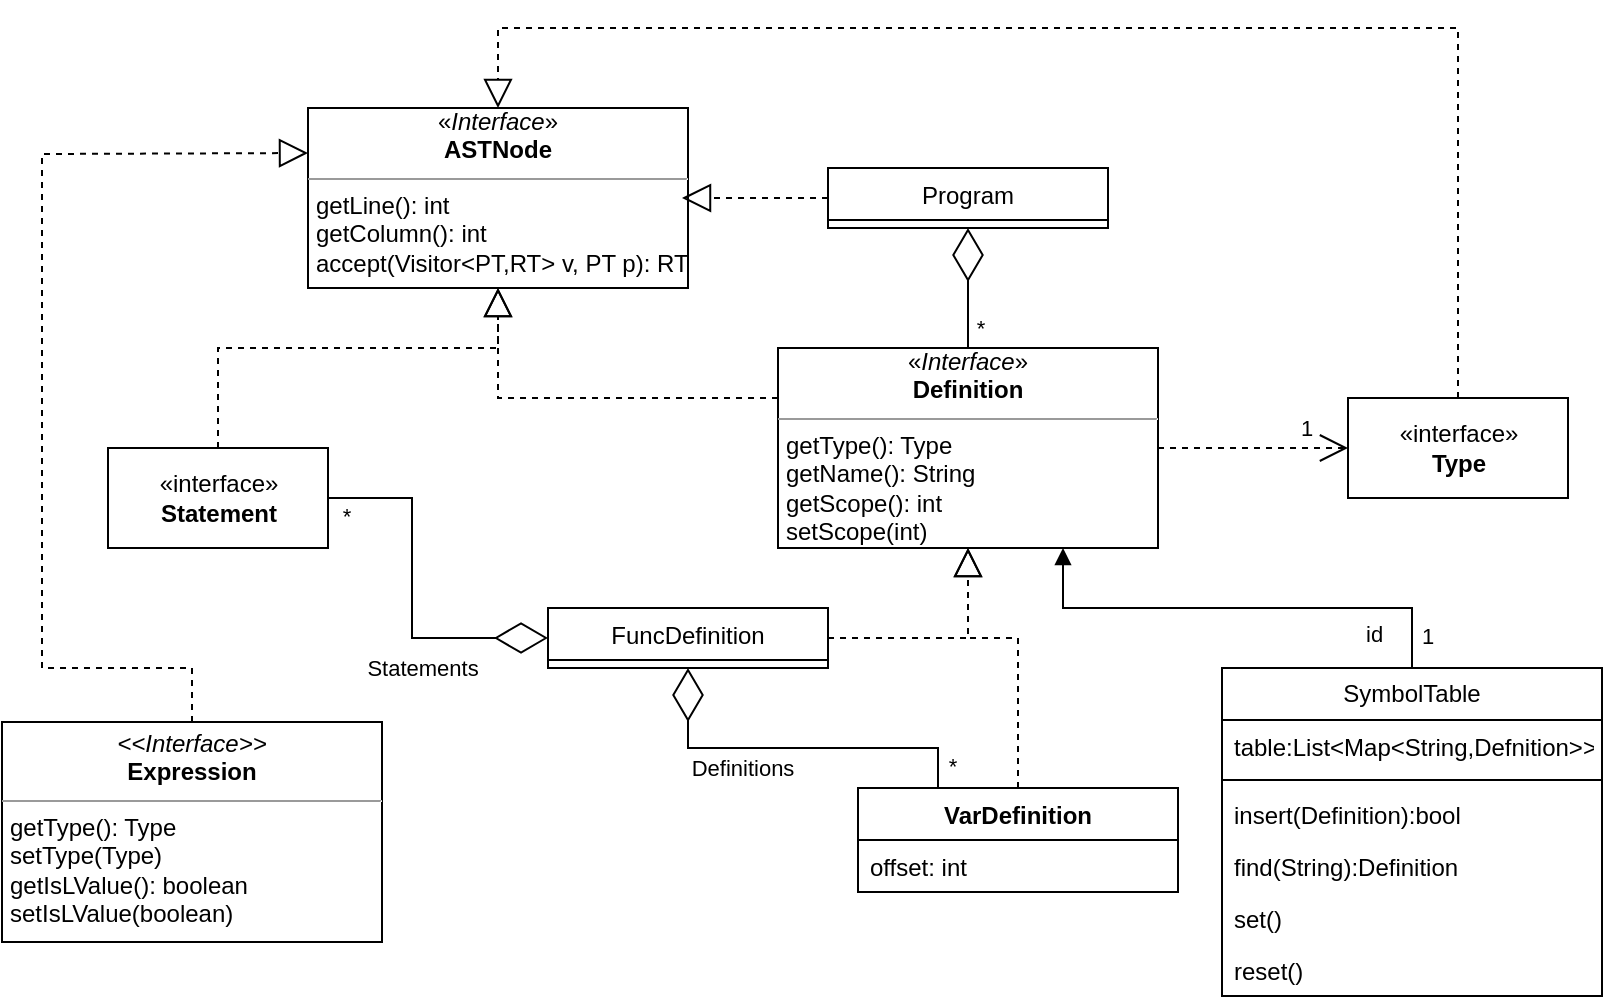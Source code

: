 <mxfile version="21.3.2" type="device" pages="5">
  <diagram id="3D5VY4odDj0KX1BlijAC" name="AST">
    <mxGraphModel dx="1562" dy="837" grid="1" gridSize="10" guides="1" tooltips="1" connect="1" arrows="1" fold="1" page="1" pageScale="1" pageWidth="827" pageHeight="1169" math="0" shadow="0">
      <root>
        <mxCell id="0" />
        <mxCell id="1" parent="0" />
        <mxCell id="8seQ3-NWnmx3zOrSfs5I-14" value="Use" style="endArrow=open;endSize=12;dashed=1;html=1;rounded=0;exitX=1;exitY=0.5;exitDx=0;exitDy=0;entryX=0;entryY=0.5;entryDx=0;entryDy=0;" parent="1" source="8seQ3-NWnmx3zOrSfs5I-12" target="8seQ3-NWnmx3zOrSfs5I-13" edge="1">
          <mxGeometry x="-1" y="16" width="160" relative="1" as="geometry">
            <mxPoint x="323" y="240" as="sourcePoint" />
            <mxPoint x="483" y="240" as="targetPoint" />
            <Array as="points" />
            <mxPoint x="-13" y="6" as="offset" />
          </mxGeometry>
        </mxCell>
        <mxCell id="8seQ3-NWnmx3zOrSfs5I-26" value="1" style="edgeLabel;html=1;align=center;verticalAlign=middle;resizable=0;points=[];" parent="8seQ3-NWnmx3zOrSfs5I-14" vertex="1" connectable="0">
          <mxGeometry x="0.563" y="2" relative="1" as="geometry">
            <mxPoint y="-8" as="offset" />
          </mxGeometry>
        </mxCell>
        <mxCell id="8seQ3-NWnmx3zOrSfs5I-1" value="VarDefinition" style="swimlane;fontStyle=1;align=center;verticalAlign=top;childLayout=stackLayout;horizontal=1;startSize=26;horizontalStack=0;resizeParent=1;resizeParentMax=0;resizeLast=0;collapsible=1;marginBottom=0;" parent="1" vertex="1">
          <mxGeometry x="448" y="420" width="160" height="52" as="geometry" />
        </mxCell>
        <mxCell id="8seQ3-NWnmx3zOrSfs5I-2" value="offset: int" style="text;strokeColor=none;fillColor=none;align=left;verticalAlign=top;spacingLeft=4;spacingRight=4;overflow=hidden;rotatable=0;points=[[0,0.5],[1,0.5]];portConstraint=eastwest;" parent="8seQ3-NWnmx3zOrSfs5I-1" vertex="1">
          <mxGeometry y="26" width="160" height="26" as="geometry" />
        </mxCell>
        <mxCell id="8seQ3-NWnmx3zOrSfs5I-6" value="&lt;div style=&quot;text-align: center;&quot;&gt;&lt;span style=&quot;background-color: initial;&quot;&gt;«&lt;/span&gt;&lt;i style=&quot;background-color: initial; text-align: center;&quot;&gt;Interface&lt;/i&gt;&lt;span style=&quot;background-color: initial; text-align: center;&quot;&gt;»&lt;/span&gt;&lt;/div&gt;&lt;div style=&quot;text-align: center;&quot;&gt;&lt;b style=&quot;background-color: initial;&quot;&gt;ASTNode&lt;/b&gt;&lt;/div&gt;&lt;hr size=&quot;1&quot;&gt;&lt;p style=&quot;margin:0px;margin-left:4px;&quot;&gt;getLine(): int&lt;/p&gt;&lt;p style=&quot;margin:0px;margin-left:4px;&quot;&gt;getColumn(): int&lt;/p&gt;&lt;p style=&quot;margin:0px;margin-left:4px;&quot;&gt;accept(Visitor&amp;lt;PT,RT&amp;gt; v, PT p): RT&lt;br&gt;&lt;/p&gt;" style="verticalAlign=top;align=left;overflow=fill;fontSize=12;fontFamily=Helvetica;html=1;" parent="1" vertex="1">
          <mxGeometry x="173" y="80" width="190" height="90" as="geometry" />
        </mxCell>
        <mxCell id="8seQ3-NWnmx3zOrSfs5I-8" value="Program" style="swimlane;fontStyle=0;childLayout=stackLayout;horizontal=1;startSize=26;fillColor=none;horizontalStack=0;resizeParent=1;resizeParentMax=0;resizeLast=0;collapsible=1;marginBottom=0;" parent="1" vertex="1">
          <mxGeometry x="433" y="110" width="140" height="30" as="geometry" />
        </mxCell>
        <mxCell id="8seQ3-NWnmx3zOrSfs5I-12" value="&lt;div style=&quot;text-align: center;&quot;&gt;&lt;span style=&quot;background-color: initial;&quot;&gt;«&lt;/span&gt;&lt;i style=&quot;background-color: initial;&quot;&gt;Interface&lt;/i&gt;&lt;span style=&quot;background-color: initial;&quot;&gt;»&lt;/span&gt;&lt;/div&gt;&lt;div style=&quot;text-align: center;&quot;&gt;&lt;b style=&quot;background-color: initial;&quot;&gt;Definition&lt;/b&gt;&lt;/div&gt;&lt;hr size=&quot;1&quot;&gt;&lt;p style=&quot;margin:0px;margin-left:4px;&quot;&gt;getType(): Type&lt;/p&gt;&lt;p style=&quot;margin:0px;margin-left:4px;&quot;&gt;getName(): String&lt;/p&gt;&lt;p style=&quot;margin:0px;margin-left:4px;&quot;&gt;getScope(): int&lt;/p&gt;&lt;p style=&quot;margin:0px;margin-left:4px;&quot;&gt;setScope(int)&lt;/p&gt;" style="verticalAlign=top;align=left;overflow=fill;fontSize=12;fontFamily=Helvetica;html=1;" parent="1" vertex="1">
          <mxGeometry x="408" y="200" width="190" height="100" as="geometry" />
        </mxCell>
        <mxCell id="8seQ3-NWnmx3zOrSfs5I-13" value="«interface»&lt;br&gt;&lt;b&gt;Type&lt;/b&gt;" style="html=1;" parent="1" vertex="1">
          <mxGeometry x="693" y="225" width="110" height="50" as="geometry" />
        </mxCell>
        <mxCell id="8seQ3-NWnmx3zOrSfs5I-16" value="FuncDefinition" style="swimlane;fontStyle=0;childLayout=stackLayout;horizontal=1;startSize=26;fillColor=none;horizontalStack=0;resizeParent=1;resizeParentMax=0;resizeLast=0;collapsible=1;marginBottom=0;" parent="1" vertex="1">
          <mxGeometry x="293" y="330" width="140" height="30" as="geometry" />
        </mxCell>
        <mxCell id="8seQ3-NWnmx3zOrSfs5I-20" value="«interface»&lt;br&gt;&lt;b&gt;Statement&lt;/b&gt;" style="html=1;" parent="1" vertex="1">
          <mxGeometry x="73" y="250" width="110" height="50" as="geometry" />
        </mxCell>
        <mxCell id="8seQ3-NWnmx3zOrSfs5I-21" value="" style="endArrow=block;dashed=1;endFill=0;endSize=12;html=1;rounded=0;exitX=0.5;exitY=0;exitDx=0;exitDy=0;entryX=0.5;entryY=1;entryDx=0;entryDy=0;" parent="1" source="8seQ3-NWnmx3zOrSfs5I-20" target="8seQ3-NWnmx3zOrSfs5I-6" edge="1">
          <mxGeometry width="160" relative="1" as="geometry">
            <mxPoint x="413" y="290" as="sourcePoint" />
            <mxPoint x="573" y="290" as="targetPoint" />
            <Array as="points">
              <mxPoint x="128" y="200" />
              <mxPoint x="268" y="200" />
            </Array>
          </mxGeometry>
        </mxCell>
        <mxCell id="8seQ3-NWnmx3zOrSfs5I-22" value="" style="endArrow=block;dashed=1;endFill=0;endSize=12;html=1;rounded=0;exitX=0.5;exitY=0;exitDx=0;exitDy=0;entryX=0.5;entryY=0;entryDx=0;entryDy=0;" parent="1" source="8seQ3-NWnmx3zOrSfs5I-13" target="8seQ3-NWnmx3zOrSfs5I-6" edge="1">
          <mxGeometry width="160" relative="1" as="geometry">
            <mxPoint x="413" y="210" as="sourcePoint" />
            <mxPoint x="573" y="210" as="targetPoint" />
            <Array as="points">
              <mxPoint x="748" y="40" />
              <mxPoint x="268" y="40" />
            </Array>
          </mxGeometry>
        </mxCell>
        <mxCell id="8seQ3-NWnmx3zOrSfs5I-23" value="" style="endArrow=block;dashed=1;endFill=0;endSize=12;html=1;rounded=0;exitX=0;exitY=0.5;exitDx=0;exitDy=0;" parent="1" source="8seQ3-NWnmx3zOrSfs5I-8" edge="1">
          <mxGeometry width="160" relative="1" as="geometry">
            <mxPoint x="405" y="220" as="sourcePoint" />
            <mxPoint x="360" y="125" as="targetPoint" />
          </mxGeometry>
        </mxCell>
        <mxCell id="8seQ3-NWnmx3zOrSfs5I-24" value="" style="endArrow=diamondThin;endFill=0;endSize=24;html=1;rounded=0;entryX=0.5;entryY=1;entryDx=0;entryDy=0;exitX=0.5;exitY=0;exitDx=0;exitDy=0;" parent="1" source="8seQ3-NWnmx3zOrSfs5I-12" target="8seQ3-NWnmx3zOrSfs5I-8" edge="1">
          <mxGeometry width="160" relative="1" as="geometry">
            <mxPoint x="405" y="220" as="sourcePoint" />
            <mxPoint x="565" y="220" as="targetPoint" />
          </mxGeometry>
        </mxCell>
        <mxCell id="8seQ3-NWnmx3zOrSfs5I-25" value="*" style="edgeLabel;html=1;align=center;verticalAlign=middle;resizable=0;points=[];" parent="8seQ3-NWnmx3zOrSfs5I-24" vertex="1" connectable="0">
          <mxGeometry x="-0.66" y="1" relative="1" as="geometry">
            <mxPoint x="7" as="offset" />
          </mxGeometry>
        </mxCell>
        <mxCell id="8seQ3-NWnmx3zOrSfs5I-27" value="" style="endArrow=diamondThin;endFill=0;endSize=24;html=1;rounded=0;exitX=1;exitY=0.5;exitDx=0;exitDy=0;entryX=0;entryY=0.5;entryDx=0;entryDy=0;" parent="1" source="8seQ3-NWnmx3zOrSfs5I-20" target="8seQ3-NWnmx3zOrSfs5I-16" edge="1">
          <mxGeometry width="160" relative="1" as="geometry">
            <mxPoint x="335" y="260" as="sourcePoint" />
            <mxPoint x="495" y="260" as="targetPoint" />
            <Array as="points">
              <mxPoint x="225" y="275" />
              <mxPoint x="225" y="345" />
            </Array>
          </mxGeometry>
        </mxCell>
        <mxCell id="8seQ3-NWnmx3zOrSfs5I-28" value="*" style="edgeLabel;html=1;align=center;verticalAlign=middle;resizable=0;points=[];" parent="8seQ3-NWnmx3zOrSfs5I-27" vertex="1" connectable="0">
          <mxGeometry x="-0.87" y="-1" relative="1" as="geometry">
            <mxPoint x="-3" y="8" as="offset" />
          </mxGeometry>
        </mxCell>
        <mxCell id="fLKJYrSuVNq2wovVQw6R-2" value="Statements" style="edgeLabel;html=1;align=center;verticalAlign=middle;resizable=0;points=[];" parent="8seQ3-NWnmx3zOrSfs5I-27" vertex="1" connectable="0">
          <mxGeometry x="-0.002" y="1" relative="1" as="geometry">
            <mxPoint x="4" y="37" as="offset" />
          </mxGeometry>
        </mxCell>
        <mxCell id="8seQ3-NWnmx3zOrSfs5I-29" value="" style="endArrow=block;dashed=1;endFill=0;endSize=12;html=1;rounded=0;exitX=1;exitY=0.5;exitDx=0;exitDy=0;entryX=0.5;entryY=1;entryDx=0;entryDy=0;" parent="1" source="8seQ3-NWnmx3zOrSfs5I-16" target="8seQ3-NWnmx3zOrSfs5I-12" edge="1">
          <mxGeometry width="160" relative="1" as="geometry">
            <mxPoint x="315" y="300" as="sourcePoint" />
            <mxPoint x="490" y="310" as="targetPoint" />
            <Array as="points">
              <mxPoint x="503" y="345" />
            </Array>
          </mxGeometry>
        </mxCell>
        <mxCell id="8seQ3-NWnmx3zOrSfs5I-31" value="" style="endArrow=block;dashed=1;endFill=0;endSize=12;html=1;rounded=0;exitX=0.5;exitY=0;exitDx=0;exitDy=0;entryX=0.5;entryY=1;entryDx=0;entryDy=0;" parent="1" source="8seQ3-NWnmx3zOrSfs5I-1" target="8seQ3-NWnmx3zOrSfs5I-12" edge="1">
          <mxGeometry width="160" relative="1" as="geometry">
            <mxPoint x="433" y="345" as="sourcePoint" />
            <mxPoint x="530" y="320" as="targetPoint" />
            <Array as="points">
              <mxPoint x="528" y="345" />
              <mxPoint x="503" y="345" />
            </Array>
          </mxGeometry>
        </mxCell>
        <mxCell id="5ctbdwMjqHixd4IKqhLu-2" value="" style="endArrow=block;dashed=1;endFill=0;endSize=12;html=1;rounded=0;exitX=0.5;exitY=0;exitDx=0;exitDy=0;entryX=0;entryY=0.25;entryDx=0;entryDy=0;" parent="1" source="Vn8bP_Sk4hAm4-znGv6f-1" target="8seQ3-NWnmx3zOrSfs5I-6" edge="1">
          <mxGeometry width="160" relative="1" as="geometry">
            <mxPoint x="80" y="140" as="sourcePoint" />
            <mxPoint x="235" y="90" as="targetPoint" />
            <Array as="points">
              <mxPoint x="115" y="360" />
              <mxPoint x="40" y="360" />
              <mxPoint x="40" y="103" />
            </Array>
          </mxGeometry>
        </mxCell>
        <mxCell id="uUw6qVlAJl0U831meQ9u-1" value="" style="endArrow=block;dashed=1;endFill=0;endSize=12;html=1;rounded=0;entryX=0.5;entryY=1;entryDx=0;entryDy=0;exitX=0;exitY=0.25;exitDx=0;exitDy=0;" parent="1" source="8seQ3-NWnmx3zOrSfs5I-12" target="8seQ3-NWnmx3zOrSfs5I-6" edge="1">
          <mxGeometry width="160" relative="1" as="geometry">
            <mxPoint x="260" y="250" as="sourcePoint" />
            <mxPoint x="420" y="250" as="targetPoint" />
            <Array as="points">
              <mxPoint x="268" y="225" />
            </Array>
          </mxGeometry>
        </mxCell>
        <mxCell id="IPL5jD2GHE1Af6yotjXV-1" value="" style="endArrow=diamondThin;endFill=0;endSize=24;html=1;rounded=0;entryX=0.5;entryY=1;entryDx=0;entryDy=0;exitX=0.25;exitY=0;exitDx=0;exitDy=0;" parent="1" source="8seQ3-NWnmx3zOrSfs5I-1" target="8seQ3-NWnmx3zOrSfs5I-16" edge="1">
          <mxGeometry width="160" relative="1" as="geometry">
            <mxPoint x="250" y="450" as="sourcePoint" />
            <mxPoint x="410" y="450" as="targetPoint" />
            <Array as="points">
              <mxPoint x="488" y="400" />
              <mxPoint x="363" y="400" />
            </Array>
          </mxGeometry>
        </mxCell>
        <mxCell id="IPL5jD2GHE1Af6yotjXV-2" value="*" style="edgeLabel;html=1;align=center;verticalAlign=middle;resizable=0;points=[];" parent="IPL5jD2GHE1Af6yotjXV-1" vertex="1" connectable="0">
          <mxGeometry x="-0.931" y="-1" relative="1" as="geometry">
            <mxPoint x="6" y="-5" as="offset" />
          </mxGeometry>
        </mxCell>
        <mxCell id="fLKJYrSuVNq2wovVQw6R-1" value="Definitions" style="edgeLabel;html=1;align=center;verticalAlign=middle;resizable=0;points=[];" parent="IPL5jD2GHE1Af6yotjXV-1" vertex="1" connectable="0">
          <mxGeometry x="0.009" y="1" relative="1" as="geometry">
            <mxPoint x="-25" y="9" as="offset" />
          </mxGeometry>
        </mxCell>
        <mxCell id="Yi-COFGtNeNWcuxYkVZY-1" value="SymbolTable" style="swimlane;fontStyle=0;childLayout=stackLayout;horizontal=1;startSize=26;fillColor=none;horizontalStack=0;resizeParent=1;resizeParentMax=0;resizeLast=0;collapsible=1;marginBottom=0;whiteSpace=wrap;html=1;" parent="1" vertex="1">
          <mxGeometry x="630" y="360" width="190" height="164" as="geometry" />
        </mxCell>
        <mxCell id="Yi-COFGtNeNWcuxYkVZY-2" value="table:List&amp;lt;Map&amp;lt;String,Defnition&amp;gt;&amp;gt;&lt;br&gt;" style="text;strokeColor=none;fillColor=none;align=left;verticalAlign=top;spacingLeft=4;spacingRight=4;overflow=hidden;rotatable=0;points=[[0,0.5],[1,0.5]];portConstraint=eastwest;whiteSpace=wrap;html=1;" parent="Yi-COFGtNeNWcuxYkVZY-1" vertex="1">
          <mxGeometry y="26" width="190" height="26" as="geometry" />
        </mxCell>
        <mxCell id="Yi-COFGtNeNWcuxYkVZY-7" value="" style="line;strokeWidth=1;fillColor=none;align=left;verticalAlign=middle;spacingTop=-1;spacingLeft=3;spacingRight=3;rotatable=0;labelPosition=right;points=[];portConstraint=eastwest;strokeColor=inherit;" parent="Yi-COFGtNeNWcuxYkVZY-1" vertex="1">
          <mxGeometry y="52" width="190" height="8" as="geometry" />
        </mxCell>
        <mxCell id="Yi-COFGtNeNWcuxYkVZY-3" value="insert(Definition):bool" style="text;strokeColor=none;fillColor=none;align=left;verticalAlign=top;spacingLeft=4;spacingRight=4;overflow=hidden;rotatable=0;points=[[0,0.5],[1,0.5]];portConstraint=eastwest;whiteSpace=wrap;html=1;" parent="Yi-COFGtNeNWcuxYkVZY-1" vertex="1">
          <mxGeometry y="60" width="190" height="26" as="geometry" />
        </mxCell>
        <mxCell id="Yi-COFGtNeNWcuxYkVZY-4" value="find(String):Definition" style="text;strokeColor=none;fillColor=none;align=left;verticalAlign=top;spacingLeft=4;spacingRight=4;overflow=hidden;rotatable=0;points=[[0,0.5],[1,0.5]];portConstraint=eastwest;whiteSpace=wrap;html=1;" parent="Yi-COFGtNeNWcuxYkVZY-1" vertex="1">
          <mxGeometry y="86" width="190" height="26" as="geometry" />
        </mxCell>
        <mxCell id="Yi-COFGtNeNWcuxYkVZY-5" value="set()" style="text;strokeColor=none;fillColor=none;align=left;verticalAlign=top;spacingLeft=4;spacingRight=4;overflow=hidden;rotatable=0;points=[[0,0.5],[1,0.5]];portConstraint=eastwest;whiteSpace=wrap;html=1;" parent="Yi-COFGtNeNWcuxYkVZY-1" vertex="1">
          <mxGeometry y="112" width="190" height="26" as="geometry" />
        </mxCell>
        <mxCell id="Yi-COFGtNeNWcuxYkVZY-6" value="reset()" style="text;strokeColor=none;fillColor=none;align=left;verticalAlign=top;spacingLeft=4;spacingRight=4;overflow=hidden;rotatable=0;points=[[0,0.5],[1,0.5]];portConstraint=eastwest;whiteSpace=wrap;html=1;" parent="Yi-COFGtNeNWcuxYkVZY-1" vertex="1">
          <mxGeometry y="138" width="190" height="26" as="geometry" />
        </mxCell>
        <mxCell id="Yi-COFGtNeNWcuxYkVZY-8" value="id" style="endArrow=block;endFill=1;html=1;edgeStyle=orthogonalEdgeStyle;align=left;verticalAlign=top;rounded=0;entryX=0.75;entryY=1;entryDx=0;entryDy=0;exitX=0.5;exitY=0;exitDx=0;exitDy=0;" parent="1" source="Yi-COFGtNeNWcuxYkVZY-1" target="8seQ3-NWnmx3zOrSfs5I-12" edge="1">
          <mxGeometry x="-0.531" relative="1" as="geometry">
            <mxPoint x="640" y="310" as="sourcePoint" />
            <mxPoint x="730" y="360" as="targetPoint" />
            <mxPoint as="offset" />
          </mxGeometry>
        </mxCell>
        <mxCell id="Yi-COFGtNeNWcuxYkVZY-9" value="1" style="edgeLabel;resizable=0;html=1;align=left;verticalAlign=bottom;" parent="Yi-COFGtNeNWcuxYkVZY-8" connectable="0" vertex="1">
          <mxGeometry x="-1" relative="1" as="geometry">
            <mxPoint x="3" y="-8" as="offset" />
          </mxGeometry>
        </mxCell>
        <mxCell id="Vn8bP_Sk4hAm4-znGv6f-1" value="&lt;p style=&quot;margin:0px;margin-top:4px;text-align:center;&quot;&gt;&lt;i&gt;&amp;lt;&amp;lt;Interface&amp;gt;&amp;gt;&lt;/i&gt;&lt;br&gt;&lt;b&gt;Expression&lt;/b&gt;&lt;/p&gt;&lt;hr size=&quot;1&quot;&gt;&lt;p style=&quot;margin:0px;margin-left:4px;&quot;&gt;getType(): Type&lt;/p&gt;&lt;p style=&quot;margin:0px;margin-left:4px;&quot;&gt;setType(Type)&lt;/p&gt;&lt;p style=&quot;margin:0px;margin-left:4px;&quot;&gt;getIsLValue(): boolean&lt;/p&gt;&lt;p style=&quot;margin:0px;margin-left:4px;&quot;&gt;setIsLValue(boolean)&lt;/p&gt;" style="verticalAlign=top;align=left;overflow=fill;fontSize=12;fontFamily=Helvetica;html=1;whiteSpace=wrap;" vertex="1" parent="1">
          <mxGeometry x="20" y="387" width="190" height="110" as="geometry" />
        </mxCell>
      </root>
    </mxGraphModel>
  </diagram>
  <diagram id="UGOGlBXoPM8OidsNIMe1" name="Sentencias">
    <mxGraphModel dx="1077" dy="577" grid="1" gridSize="10" guides="1" tooltips="1" connect="1" arrows="1" fold="1" page="1" pageScale="1" pageWidth="827" pageHeight="1169" math="0" shadow="0">
      <root>
        <mxCell id="0" />
        <mxCell id="1" parent="0" />
        <mxCell id="krJR6k9mLciAH31oZKHc-1" value="«interface»&lt;br&gt;&lt;b&gt;Statement&lt;br&gt;&lt;/b&gt;" style="html=1;" parent="1" vertex="1">
          <mxGeometry x="470" y="30" width="110" height="50" as="geometry" />
        </mxCell>
        <mxCell id="qxFiza6Zk3G1IHZCG_po-1" value="Print" style="swimlane;fontStyle=0;childLayout=stackLayout;horizontal=1;startSize=26;fillColor=none;horizontalStack=0;resizeParent=1;resizeParentMax=0;resizeLast=0;collapsible=1;marginBottom=0;" parent="1" vertex="1">
          <mxGeometry x="10" y="260" width="140" height="30" as="geometry" />
        </mxCell>
        <mxCell id="ONvNdnsmpPbUrXH8ia57-1" value="«interface»&lt;br&gt;&lt;b&gt;Expression&lt;/b&gt;" style="html=1;" parent="1" vertex="1">
          <mxGeometry x="304" y="30" width="110" height="50" as="geometry" />
        </mxCell>
        <mxCell id="ONvNdnsmpPbUrXH8ia57-2" value="Input" style="swimlane;fontStyle=0;childLayout=stackLayout;horizontal=1;startSize=26;fillColor=none;horizontalStack=0;resizeParent=1;resizeParentMax=0;resizeLast=0;collapsible=1;marginBottom=0;" parent="1" vertex="1">
          <mxGeometry x="130" y="341" width="140" height="30" as="geometry" />
        </mxCell>
        <mxCell id="ONvNdnsmpPbUrXH8ia57-3" value="Assignment" style="swimlane;fontStyle=0;childLayout=stackLayout;horizontal=1;startSize=26;fillColor=none;horizontalStack=0;resizeParent=1;resizeParentMax=0;resizeLast=0;collapsible=1;marginBottom=0;" parent="1" vertex="1">
          <mxGeometry x="250" y="260" width="140" height="30" as="geometry" />
        </mxCell>
        <mxCell id="ONvNdnsmpPbUrXH8ia57-7" value="IfElse" style="swimlane;fontStyle=0;childLayout=stackLayout;horizontal=1;startSize=20;fillColor=none;horizontalStack=0;resizeParent=1;resizeParentMax=0;resizeLast=0;collapsible=1;marginBottom=0;" parent="1" vertex="1">
          <mxGeometry x="370" y="341" width="140" height="29" as="geometry" />
        </mxCell>
        <mxCell id="ONvNdnsmpPbUrXH8ia57-11" value="While" style="swimlane;fontStyle=0;childLayout=stackLayout;horizontal=1;startSize=26;fillColor=none;horizontalStack=0;resizeParent=1;resizeParentMax=0;resizeLast=0;collapsible=1;marginBottom=0;" parent="1" vertex="1">
          <mxGeometry x="490" y="260" width="140" height="30" as="geometry" />
        </mxCell>
        <mxCell id="JnBSOTNsjS47_WGtsw8d-1" value="Return" style="swimlane;fontStyle=0;childLayout=stackLayout;horizontal=1;startSize=26;fillColor=none;horizontalStack=0;resizeParent=1;resizeParentMax=0;resizeLast=0;collapsible=1;marginBottom=0;" parent="1" vertex="1">
          <mxGeometry x="610" y="341" width="140" height="29" as="geometry" />
        </mxCell>
        <mxCell id="JnBSOTNsjS47_WGtsw8d-5" value="Function" style="swimlane;fontStyle=0;childLayout=stackLayout;horizontal=1;startSize=26;fillColor=none;horizontalStack=0;resizeParent=1;resizeParentMax=0;resizeLast=0;collapsible=1;marginBottom=0;" parent="1" vertex="1">
          <mxGeometry x="730" y="260" width="140" height="30" as="geometry" />
        </mxCell>
        <mxCell id="JnBSOTNsjS47_WGtsw8d-9" value="" style="endArrow=block;dashed=1;endFill=0;endSize=12;html=1;rounded=0;exitX=0.5;exitY=0;exitDx=0;exitDy=0;entryX=0.5;entryY=1;entryDx=0;entryDy=0;" parent="1" source="ONvNdnsmpPbUrXH8ia57-2" target="krJR6k9mLciAH31oZKHc-1" edge="1">
          <mxGeometry width="160" relative="1" as="geometry">
            <mxPoint x="200" y="170" as="sourcePoint" />
            <mxPoint x="360" y="170" as="targetPoint" />
            <Array as="points">
              <mxPoint x="200" y="170" />
              <mxPoint x="525" y="170" />
            </Array>
          </mxGeometry>
        </mxCell>
        <mxCell id="JnBSOTNsjS47_WGtsw8d-10" value="" style="endArrow=block;dashed=1;endFill=0;endSize=12;html=1;rounded=0;entryX=0.5;entryY=1;entryDx=0;entryDy=0;exitX=0.5;exitY=0;exitDx=0;exitDy=0;" parent="1" source="qxFiza6Zk3G1IHZCG_po-1" target="krJR6k9mLciAH31oZKHc-1" edge="1">
          <mxGeometry width="160" relative="1" as="geometry">
            <mxPoint x="200" y="170" as="sourcePoint" />
            <mxPoint x="360" y="170" as="targetPoint" />
            <Array as="points">
              <mxPoint x="80" y="170" />
              <mxPoint x="525" y="170" />
            </Array>
          </mxGeometry>
        </mxCell>
        <mxCell id="JnBSOTNsjS47_WGtsw8d-11" value="" style="endArrow=block;dashed=1;endFill=0;endSize=12;html=1;rounded=0;exitX=0.5;exitY=0;exitDx=0;exitDy=0;entryX=0.5;entryY=1;entryDx=0;entryDy=0;" parent="1" source="ONvNdnsmpPbUrXH8ia57-11" target="krJR6k9mLciAH31oZKHc-1" edge="1">
          <mxGeometry width="160" relative="1" as="geometry">
            <mxPoint x="540" y="150" as="sourcePoint" />
            <mxPoint x="700" y="150" as="targetPoint" />
            <Array as="points">
              <mxPoint x="560" y="170" />
              <mxPoint x="525" y="170" />
            </Array>
          </mxGeometry>
        </mxCell>
        <mxCell id="JnBSOTNsjS47_WGtsw8d-12" value="" style="endArrow=block;dashed=1;endFill=0;endSize=12;html=1;rounded=0;exitX=0.5;exitY=0;exitDx=0;exitDy=0;entryX=0.5;entryY=1;entryDx=0;entryDy=0;" parent="1" source="JnBSOTNsjS47_WGtsw8d-5" target="krJR6k9mLciAH31oZKHc-1" edge="1">
          <mxGeometry width="160" relative="1" as="geometry">
            <mxPoint x="670" y="160" as="sourcePoint" />
            <mxPoint x="830" y="160" as="targetPoint" />
            <Array as="points">
              <mxPoint x="800" y="170" />
              <mxPoint x="525" y="170" />
            </Array>
          </mxGeometry>
        </mxCell>
        <mxCell id="JnBSOTNsjS47_WGtsw8d-13" value="" style="endArrow=block;dashed=1;endFill=0;endSize=12;html=1;rounded=0;entryX=0.5;entryY=1;entryDx=0;entryDy=0;exitX=0.5;exitY=0;exitDx=0;exitDy=0;" parent="1" source="ONvNdnsmpPbUrXH8ia57-7" target="krJR6k9mLciAH31oZKHc-1" edge="1">
          <mxGeometry width="160" relative="1" as="geometry">
            <mxPoint x="460" y="250" as="sourcePoint" />
            <mxPoint x="620" y="250" as="targetPoint" />
            <Array as="points">
              <mxPoint x="440" y="170" />
              <mxPoint x="525" y="170" />
            </Array>
          </mxGeometry>
        </mxCell>
        <mxCell id="JnBSOTNsjS47_WGtsw8d-14" value="" style="endArrow=block;dashed=1;endFill=0;endSize=12;html=1;rounded=0;exitX=0.5;exitY=0;exitDx=0;exitDy=0;entryX=0.5;entryY=1;entryDx=0;entryDy=0;" parent="1" source="JnBSOTNsjS47_WGtsw8d-1" target="krJR6k9mLciAH31oZKHc-1" edge="1">
          <mxGeometry width="160" relative="1" as="geometry">
            <mxPoint x="700" y="250" as="sourcePoint" />
            <mxPoint x="600" y="160" as="targetPoint" />
            <Array as="points">
              <mxPoint x="680" y="170" />
              <mxPoint x="525" y="170" />
            </Array>
          </mxGeometry>
        </mxCell>
        <mxCell id="JnBSOTNsjS47_WGtsw8d-15" value="" style="endArrow=block;dashed=1;endFill=0;endSize=12;html=1;rounded=0;exitX=0.5;exitY=0;exitDx=0;exitDy=0;entryX=0.5;entryY=1;entryDx=0;entryDy=0;" parent="1" source="ONvNdnsmpPbUrXH8ia57-3" target="krJR6k9mLciAH31oZKHc-1" edge="1">
          <mxGeometry width="160" relative="1" as="geometry">
            <mxPoint x="290" y="170" as="sourcePoint" />
            <mxPoint x="450" y="170" as="targetPoint" />
            <Array as="points">
              <mxPoint x="320" y="170" />
              <mxPoint x="525" y="170" />
            </Array>
          </mxGeometry>
        </mxCell>
        <mxCell id="6UZwOkgt6njD_DMZC3ka-1" value="" style="endArrow=diamondThin;endFill=0;endSize=24;html=1;rounded=0;entryX=0.75;entryY=0;entryDx=0;entryDy=0;exitX=0;exitY=0.25;exitDx=0;exitDy=0;" parent="1" source="ONvNdnsmpPbUrXH8ia57-1" target="qxFiza6Zk3G1IHZCG_po-1" edge="1">
          <mxGeometry width="160" relative="1" as="geometry">
            <mxPoint x="420" y="240" as="sourcePoint" />
            <mxPoint x="580" y="240" as="targetPoint" />
            <Array as="points">
              <mxPoint x="115" y="43" />
            </Array>
          </mxGeometry>
        </mxCell>
        <mxCell id="6UZwOkgt6njD_DMZC3ka-2" value="1" style="edgeLabel;html=1;align=center;verticalAlign=middle;resizable=0;points=[];fontSize=12;" parent="6UZwOkgt6njD_DMZC3ka-1" vertex="1" connectable="0">
          <mxGeometry x="-0.9" relative="1" as="geometry">
            <mxPoint x="4" y="-12" as="offset" />
          </mxGeometry>
        </mxCell>
        <mxCell id="6UZwOkgt6njD_DMZC3ka-3" value="" style="endArrow=diamondThin;endFill=0;endSize=24;html=1;rounded=0;fontSize=12;entryX=0.25;entryY=0;entryDx=0;entryDy=0;exitX=0.25;exitY=1;exitDx=0;exitDy=0;" parent="1" source="ONvNdnsmpPbUrXH8ia57-1" target="ONvNdnsmpPbUrXH8ia57-3" edge="1">
          <mxGeometry width="160" relative="1" as="geometry">
            <mxPoint x="340" y="170" as="sourcePoint" />
            <mxPoint x="500" y="170" as="targetPoint" />
            <Array as="points">
              <mxPoint x="332" y="120" />
              <mxPoint x="285" y="120" />
            </Array>
          </mxGeometry>
        </mxCell>
        <mxCell id="6UZwOkgt6njD_DMZC3ka-4" value="2" style="edgeLabel;html=1;align=center;verticalAlign=middle;resizable=0;points=[];fontSize=12;" parent="6UZwOkgt6njD_DMZC3ka-3" vertex="1" connectable="0">
          <mxGeometry x="-0.821" y="1" relative="1" as="geometry">
            <mxPoint x="-10" y="-8" as="offset" />
          </mxGeometry>
        </mxCell>
        <mxCell id="a2gqLllYHNcjjkxJPKPf-1" value="{left, right}" style="edgeLabel;html=1;align=center;verticalAlign=middle;resizable=0;points=[];" vertex="1" connectable="0" parent="6UZwOkgt6njD_DMZC3ka-3">
          <mxGeometry x="-0.32" y="1" relative="1" as="geometry">
            <mxPoint x="-5" y="-11" as="offset" />
          </mxGeometry>
        </mxCell>
        <mxCell id="6UZwOkgt6njD_DMZC3ka-5" value="" style="endArrow=diamondThin;endFill=0;endSize=24;html=1;rounded=0;fontSize=12;entryX=0.143;entryY=0;entryDx=0;entryDy=0;exitX=0.75;exitY=1;exitDx=0;exitDy=0;entryPerimeter=0;" parent="1" source="ONvNdnsmpPbUrXH8ia57-1" target="ONvNdnsmpPbUrXH8ia57-11" edge="1">
          <mxGeometry width="160" relative="1" as="geometry">
            <mxPoint x="470" y="180" as="sourcePoint" />
            <mxPoint x="630" y="180" as="targetPoint" />
            <Array as="points">
              <mxPoint x="387" y="210" />
              <mxPoint x="510" y="210" />
            </Array>
          </mxGeometry>
        </mxCell>
        <mxCell id="6UZwOkgt6njD_DMZC3ka-6" value="1" style="edgeLabel;html=1;align=center;verticalAlign=middle;resizable=0;points=[];fontSize=12;" parent="6UZwOkgt6njD_DMZC3ka-5" vertex="1" connectable="0">
          <mxGeometry x="-0.91" relative="1" as="geometry">
            <mxPoint x="6" y="-2" as="offset" />
          </mxGeometry>
        </mxCell>
        <mxCell id="oNF85iPJdgKPSPiCxg9v-5" value="condition" style="edgeLabel;html=1;align=center;verticalAlign=middle;resizable=0;points=[];rotation=270;" parent="6UZwOkgt6njD_DMZC3ka-5" vertex="1" connectable="0">
          <mxGeometry x="-0.654" y="-1" relative="1" as="geometry">
            <mxPoint x="-9" y="4" as="offset" />
          </mxGeometry>
        </mxCell>
        <mxCell id="8YWIRo-oinaw7nqDrMSF-3" value="" style="endArrow=diamondThin;endFill=0;endSize=24;html=1;rounded=0;entryX=0.25;entryY=0;entryDx=0;entryDy=0;exitX=0;exitY=0.75;exitDx=0;exitDy=0;" parent="1" source="ONvNdnsmpPbUrXH8ia57-1" target="ONvNdnsmpPbUrXH8ia57-2" edge="1">
          <mxGeometry width="160" relative="1" as="geometry">
            <mxPoint x="304" y="55" as="sourcePoint" />
            <mxPoint x="115" y="240" as="targetPoint" />
            <Array as="points">
              <mxPoint x="165" y="68" />
            </Array>
          </mxGeometry>
        </mxCell>
        <mxCell id="oNF85iPJdgKPSPiCxg9v-1" value="1" style="edgeLabel;html=1;align=center;verticalAlign=middle;resizable=0;points=[];" parent="8YWIRo-oinaw7nqDrMSF-3" vertex="1" connectable="0">
          <mxGeometry x="-0.882" y="4" relative="1" as="geometry">
            <mxPoint x="10" y="8" as="offset" />
          </mxGeometry>
        </mxCell>
        <mxCell id="7O_N8VcDSCXznvP_mCfp-1" value="" style="endArrow=diamondThin;endFill=0;endSize=24;html=1;rounded=0;entryX=0.25;entryY=0;entryDx=0;entryDy=0;exitX=0.905;exitY=1.003;exitDx=0;exitDy=0;exitPerimeter=0;" parent="1" source="ONvNdnsmpPbUrXH8ia57-1" target="JnBSOTNsjS47_WGtsw8d-1" edge="1">
          <mxGeometry width="160" relative="1" as="geometry">
            <mxPoint x="470" y="300" as="sourcePoint" />
            <mxPoint x="630" y="300" as="targetPoint" />
            <Array as="points">
              <mxPoint x="404" y="190" />
              <mxPoint x="645" y="190" />
            </Array>
          </mxGeometry>
        </mxCell>
        <mxCell id="oNF85iPJdgKPSPiCxg9v-3" value="1" style="edgeLabel;html=1;align=center;verticalAlign=middle;resizable=0;points=[];" parent="7O_N8VcDSCXznvP_mCfp-1" vertex="1" connectable="0">
          <mxGeometry x="-0.967" relative="1" as="geometry">
            <mxPoint x="5" y="4" as="offset" />
          </mxGeometry>
        </mxCell>
        <mxCell id="oNF85iPJdgKPSPiCxg9v-6" value="value" style="edgeLabel;html=1;align=center;verticalAlign=middle;resizable=0;points=[];rotation=90;" parent="7O_N8VcDSCXznvP_mCfp-1" vertex="1" connectable="0">
          <mxGeometry x="0.663" y="1" relative="1" as="geometry">
            <mxPoint x="9" as="offset" />
          </mxGeometry>
        </mxCell>
        <mxCell id="7O_N8VcDSCXznvP_mCfp-3" value="" style="endArrow=diamondThin;endFill=0;endSize=24;html=1;rounded=0;exitX=0.5;exitY=1;exitDx=0;exitDy=0;entryX=0.25;entryY=0;entryDx=0;entryDy=0;" parent="1" source="ONvNdnsmpPbUrXH8ia57-1" target="ONvNdnsmpPbUrXH8ia57-7" edge="1">
          <mxGeometry width="160" relative="1" as="geometry">
            <mxPoint x="400" y="210" as="sourcePoint" />
            <mxPoint x="560" y="210" as="targetPoint" />
            <Array as="points">
              <mxPoint x="360" y="220" />
              <mxPoint x="405" y="220" />
            </Array>
          </mxGeometry>
        </mxCell>
        <mxCell id="oNF85iPJdgKPSPiCxg9v-2" value="1" style="edgeLabel;html=1;align=center;verticalAlign=middle;resizable=0;points=[];" parent="7O_N8VcDSCXznvP_mCfp-3" vertex="1" connectable="0">
          <mxGeometry x="-0.925" y="1" relative="1" as="geometry">
            <mxPoint x="5" y="-1" as="offset" />
          </mxGeometry>
        </mxCell>
        <mxCell id="oNF85iPJdgKPSPiCxg9v-4" value="condition" style="edgeLabel;html=1;align=center;verticalAlign=middle;resizable=0;points=[];rotation=90;" parent="7O_N8VcDSCXznvP_mCfp-3" vertex="1" connectable="0">
          <mxGeometry x="0.428" y="-2" relative="1" as="geometry">
            <mxPoint x="11" y="7" as="offset" />
          </mxGeometry>
        </mxCell>
        <mxCell id="AbyZAxjVrtOmGmL_fL4L-1" value="" style="endArrow=diamondThin;endFill=0;endSize=24;html=1;rounded=0;entryX=0.25;entryY=0;entryDx=0;entryDy=0;exitX=1;exitY=0.5;exitDx=0;exitDy=0;" parent="1" source="ONvNdnsmpPbUrXH8ia57-1" target="JnBSOTNsjS47_WGtsw8d-5" edge="1">
          <mxGeometry width="160" relative="1" as="geometry">
            <mxPoint x="680" y="100" as="sourcePoint" />
            <mxPoint x="840" y="100" as="targetPoint" />
            <Array as="points">
              <mxPoint x="440" y="55" />
              <mxPoint x="440" y="130" />
              <mxPoint x="765" y="130" />
            </Array>
          </mxGeometry>
        </mxCell>
        <mxCell id="AbyZAxjVrtOmGmL_fL4L-2" value="*" style="edgeLabel;html=1;align=center;verticalAlign=middle;resizable=0;points=[];fontSize=12;" parent="AbyZAxjVrtOmGmL_fL4L-1" vertex="1" connectable="0">
          <mxGeometry x="-0.945" y="-1" relative="1" as="geometry">
            <mxPoint x="-10" y="9" as="offset" />
          </mxGeometry>
        </mxCell>
        <mxCell id="SuqktQF8M9u5sJz1wve7-1" value="arguments" style="edgeLabel;html=1;align=center;verticalAlign=middle;resizable=0;points=[];rotation=270;" parent="AbyZAxjVrtOmGmL_fL4L-1" vertex="1" connectable="0">
          <mxGeometry x="0.838" y="2" relative="1" as="geometry">
            <mxPoint x="-15" y="-11" as="offset" />
          </mxGeometry>
        </mxCell>
        <mxCell id="kExQGVRk6xjBe5UVeIVs-3" value="" style="endArrow=diamondThin;endFill=0;endSize=24;html=1;rounded=0;entryX=0.75;entryY=0;entryDx=0;entryDy=0;exitX=1;exitY=0.5;exitDx=0;exitDy=0;" parent="1" source="krJR6k9mLciAH31oZKHc-1" target="ONvNdnsmpPbUrXH8ia57-11" edge="1">
          <mxGeometry width="160" relative="1" as="geometry">
            <mxPoint x="630" y="60" as="sourcePoint" />
            <mxPoint x="690" y="330" as="targetPoint" />
            <Array as="points">
              <mxPoint x="595" y="55" />
            </Array>
          </mxGeometry>
        </mxCell>
        <mxCell id="kExQGVRk6xjBe5UVeIVs-4" value="*" style="edgeLabel;html=1;align=center;verticalAlign=middle;resizable=0;points=[];" parent="kExQGVRk6xjBe5UVeIVs-3" vertex="1" connectable="0">
          <mxGeometry x="-0.775" y="1" relative="1" as="geometry">
            <mxPoint x="-12" y="-1" as="offset" />
          </mxGeometry>
        </mxCell>
        <mxCell id="a2gqLllYHNcjjkxJPKPf-2" value="body" style="edgeLabel;html=1;align=center;verticalAlign=middle;resizable=0;points=[];rotation=90;" vertex="1" connectable="0" parent="kExQGVRk6xjBe5UVeIVs-3">
          <mxGeometry x="-0.402" y="3" relative="1" as="geometry">
            <mxPoint x="6" y="-2" as="offset" />
          </mxGeometry>
        </mxCell>
        <mxCell id="kExQGVRk6xjBe5UVeIVs-5" value="" style="endArrow=diamondThin;endFill=0;endSize=24;html=1;rounded=0;entryX=0.75;entryY=0;entryDx=0;entryDy=0;exitX=0.25;exitY=1;exitDx=0;exitDy=0;" parent="1" source="krJR6k9mLciAH31oZKHc-1" target="ONvNdnsmpPbUrXH8ia57-7" edge="1">
          <mxGeometry width="160" relative="1" as="geometry">
            <mxPoint x="455" y="100" as="sourcePoint" />
            <mxPoint x="470" y="305" as="targetPoint" />
            <Array as="points">
              <mxPoint x="498" y="110" />
              <mxPoint x="475" y="110" />
            </Array>
          </mxGeometry>
        </mxCell>
        <mxCell id="kExQGVRk6xjBe5UVeIVs-6" value="*" style="edgeLabel;html=1;align=center;verticalAlign=middle;resizable=0;points=[];" parent="kExQGVRk6xjBe5UVeIVs-5" vertex="1" connectable="0">
          <mxGeometry x="-0.775" y="1" relative="1" as="geometry">
            <mxPoint x="-3" y="-22" as="offset" />
          </mxGeometry>
        </mxCell>
        <mxCell id="kExQGVRk6xjBe5UVeIVs-9" value="elseBody" style="edgeLabel;html=1;align=center;verticalAlign=middle;resizable=0;points=[];fontSize=8;" parent="kExQGVRk6xjBe5UVeIVs-5" vertex="1" connectable="0">
          <mxGeometry x="-0.837" relative="1" as="geometry">
            <mxPoint x="-5" y="14" as="offset" />
          </mxGeometry>
        </mxCell>
        <mxCell id="kExQGVRk6xjBe5UVeIVs-7" value="" style="endArrow=diamondThin;endFill=0;endSize=24;html=1;rounded=0;entryX=0.75;entryY=0;entryDx=0;entryDy=0;exitX=0.25;exitY=1;exitDx=0;exitDy=0;" parent="1" edge="1">
          <mxGeometry width="160" relative="1" as="geometry">
            <mxPoint x="483" y="80" as="sourcePoint" />
            <mxPoint x="460" y="341" as="targetPoint" />
            <Array as="points">
              <mxPoint x="483" y="100" />
              <mxPoint x="460" y="100" />
            </Array>
          </mxGeometry>
        </mxCell>
        <mxCell id="kExQGVRk6xjBe5UVeIVs-8" value="*" style="edgeLabel;html=1;align=center;verticalAlign=middle;resizable=0;points=[];" parent="kExQGVRk6xjBe5UVeIVs-7" vertex="1" connectable="0">
          <mxGeometry x="-0.775" y="1" relative="1" as="geometry">
            <mxPoint x="5" y="-13" as="offset" />
          </mxGeometry>
        </mxCell>
        <mxCell id="kExQGVRk6xjBe5UVeIVs-10" value="ifBody" style="edgeLabel;html=1;align=center;verticalAlign=middle;resizable=0;points=[];fontSize=8;" parent="kExQGVRk6xjBe5UVeIVs-7" vertex="1" connectable="0">
          <mxGeometry x="-0.749" relative="1" as="geometry">
            <mxPoint x="-7" y="-7" as="offset" />
          </mxGeometry>
        </mxCell>
        <mxCell id="QMHWDLsCH_ysP2QMYHga-1" value="Variable" style="swimlane;fontStyle=0;childLayout=stackLayout;horizontal=1;startSize=26;fillColor=none;horizontalStack=0;resizeParent=1;resizeParentMax=0;resizeLast=0;collapsible=1;marginBottom=0;whiteSpace=wrap;html=1;" parent="1" vertex="1">
          <mxGeometry x="850" y="329.5" width="140" height="52" as="geometry" />
        </mxCell>
        <mxCell id="QMHWDLsCH_ysP2QMYHga-3" value="name: String" style="text;strokeColor=none;fillColor=none;align=left;verticalAlign=top;spacingLeft=4;spacingRight=4;overflow=hidden;rotatable=0;points=[[0,0.5],[1,0.5]];portConstraint=eastwest;whiteSpace=wrap;html=1;" parent="QMHWDLsCH_ysP2QMYHga-1" vertex="1">
          <mxGeometry y="26" width="140" height="26" as="geometry" />
        </mxCell>
        <mxCell id="QMHWDLsCH_ysP2QMYHga-5" value="" style="endArrow=diamondThin;endFill=0;endSize=24;html=1;rounded=0;exitX=0.5;exitY=0;exitDx=0;exitDy=0;entryX=1;entryY=0.5;entryDx=0;entryDy=0;" parent="1" source="QMHWDLsCH_ysP2QMYHga-1" target="JnBSOTNsjS47_WGtsw8d-5" edge="1">
          <mxGeometry width="160" relative="1" as="geometry">
            <mxPoint x="970" y="240" as="sourcePoint" />
            <mxPoint x="1130" y="240" as="targetPoint" />
            <Array as="points">
              <mxPoint x="920" y="275" />
            </Array>
          </mxGeometry>
        </mxCell>
        <mxCell id="QMHWDLsCH_ysP2QMYHga-6" value="1" style="edgeLabel;html=1;align=center;verticalAlign=middle;resizable=0;points=[];" parent="QMHWDLsCH_ysP2QMYHga-5" vertex="1" connectable="0">
          <mxGeometry x="-0.741" y="1" relative="1" as="geometry">
            <mxPoint x="6" y="3" as="offset" />
          </mxGeometry>
        </mxCell>
      </root>
    </mxGraphModel>
  </diagram>
  <diagram id="C5RBs43oDa-KdzZeNtuy" name="Expresiones">
    <mxGraphModel dx="2389" dy="837" grid="1" gridSize="10" guides="1" tooltips="1" connect="1" arrows="1" fold="1" page="1" pageScale="1" pageWidth="827" pageHeight="1169" math="0" shadow="0">
      <root>
        <mxCell id="WIyWlLk6GJQsqaUBKTNV-0" />
        <mxCell id="WIyWlLk6GJQsqaUBKTNV-1" parent="WIyWlLk6GJQsqaUBKTNV-0" />
        <mxCell id="nMoWCGT16thsGKDCYWbZ-1" value="Arithmetic" style="swimlane;fontStyle=0;childLayout=stackLayout;horizontal=1;startSize=26;fillColor=none;horizontalStack=0;resizeParent=1;resizeParentMax=0;resizeLast=0;collapsible=1;marginBottom=0;" parent="WIyWlLk6GJQsqaUBKTNV-1" vertex="1">
          <mxGeometry x="20" y="400" width="140" height="52" as="geometry">
            <mxRectangle x="160" y="370" width="90" height="30" as="alternateBounds" />
          </mxGeometry>
        </mxCell>
        <mxCell id="nMoWCGT16thsGKDCYWbZ-2" value="operator: String" style="text;strokeColor=none;fillColor=none;align=left;verticalAlign=top;spacingLeft=4;spacingRight=4;overflow=hidden;rotatable=0;points=[[0,0.5],[1,0.5]];portConstraint=eastwest;" parent="nMoWCGT16thsGKDCYWbZ-1" vertex="1">
          <mxGeometry y="26" width="140" height="26" as="geometry" />
        </mxCell>
        <mxCell id="nMoWCGT16thsGKDCYWbZ-5" value="" style="endArrow=diamondThin;endFill=0;endSize=24;html=1;rounded=0;exitX=0;exitY=0.5;exitDx=0;exitDy=0;" parent="WIyWlLk6GJQsqaUBKTNV-1" source="Z3i-YVO-exar2sjQs40s-0" target="nMoWCGT16thsGKDCYWbZ-1" edge="1">
          <mxGeometry width="160" relative="1" as="geometry">
            <mxPoint x="330" y="290" as="sourcePoint" />
            <mxPoint x="490" y="290" as="targetPoint" />
            <Array as="points">
              <mxPoint x="90" y="255" />
            </Array>
          </mxGeometry>
        </mxCell>
        <mxCell id="nMoWCGT16thsGKDCYWbZ-6" value="2" style="edgeLabel;html=1;align=center;verticalAlign=middle;resizable=0;points=[];" parent="nMoWCGT16thsGKDCYWbZ-5" vertex="1" connectable="0">
          <mxGeometry x="-0.776" relative="1" as="geometry">
            <mxPoint x="15" y="-10" as="offset" />
          </mxGeometry>
        </mxCell>
        <mxCell id="nMoWCGT16thsGKDCYWbZ-11" value="Variable" style="swimlane;fontStyle=0;childLayout=stackLayout;horizontal=1;startSize=26;fillColor=none;horizontalStack=0;resizeParent=1;resizeParentMax=0;resizeLast=0;collapsible=1;marginBottom=0;points=[[0,0,0,0,0],[0,0.25,0,0,0],[0,0.5,0,0,0],[0,0.75,0,0,0],[0,1,0,0,0],[0.25,0,0,0,0],[0.25,1,0,0,0],[0.5,0,0,0,0],[0.5,1,0,0,0],[0.75,0,0,0,0],[0.75,1,0,0,0],[1,0,0,0,0],[1,0.25,0,0,0],[1,0.5,0,0,0],[1,0.75,0,0,0],[1,1,0,0,0]];" parent="WIyWlLk6GJQsqaUBKTNV-1" vertex="1">
          <mxGeometry x="260" y="400" width="140" height="52" as="geometry" />
        </mxCell>
        <mxCell id="nMoWCGT16thsGKDCYWbZ-12" value="name: String" style="text;strokeColor=none;fillColor=none;align=left;verticalAlign=top;spacingLeft=4;spacingRight=4;overflow=hidden;rotatable=0;points=[[0,0.5],[1,0.5]];portConstraint=eastwest;" parent="nMoWCGT16thsGKDCYWbZ-11" vertex="1">
          <mxGeometry y="26" width="140" height="26" as="geometry" />
        </mxCell>
        <mxCell id="nMoWCGT16thsGKDCYWbZ-17" value="IntLiteral" style="swimlane;fontStyle=0;childLayout=stackLayout;horizontal=1;startSize=26;fillColor=none;horizontalStack=0;resizeParent=1;resizeParentMax=0;resizeLast=0;collapsible=1;marginBottom=0;" parent="WIyWlLk6GJQsqaUBKTNV-1" vertex="1">
          <mxGeometry x="380" y="522" width="140" height="52" as="geometry" />
        </mxCell>
        <mxCell id="nMoWCGT16thsGKDCYWbZ-18" value="value: int" style="text;strokeColor=none;fillColor=none;align=left;verticalAlign=top;spacingLeft=4;spacingRight=4;overflow=hidden;rotatable=0;points=[[0,0.5],[1,0.5]];portConstraint=eastwest;" parent="nMoWCGT16thsGKDCYWbZ-17" vertex="1">
          <mxGeometry y="26" width="140" height="26" as="geometry" />
        </mxCell>
        <mxCell id="nMoWCGT16thsGKDCYWbZ-19" value="UnaryMinus" style="swimlane;fontStyle=0;childLayout=stackLayout;horizontal=1;startSize=26;fillColor=none;horizontalStack=0;resizeParent=1;resizeParentMax=0;resizeLast=0;collapsible=1;marginBottom=0;" parent="WIyWlLk6GJQsqaUBKTNV-1" vertex="1">
          <mxGeometry x="740" y="400" width="140" height="30" as="geometry" />
        </mxCell>
        <mxCell id="nMoWCGT16thsGKDCYWbZ-23" value="" style="endArrow=diamondThin;endFill=0;endSize=24;html=1;rounded=0;entryX=0.553;entryY=-0.023;entryDx=0;entryDy=0;entryPerimeter=0;exitX=1;exitY=0.75;exitDx=0;exitDy=0;" parent="WIyWlLk6GJQsqaUBKTNV-1" source="Z3i-YVO-exar2sjQs40s-0" target="nMoWCGT16thsGKDCYWbZ-19" edge="1">
          <mxGeometry width="160" relative="1" as="geometry">
            <mxPoint x="470" y="300" as="sourcePoint" />
            <mxPoint x="630" y="280" as="targetPoint" />
            <Array as="points">
              <mxPoint x="817" y="283" />
            </Array>
          </mxGeometry>
        </mxCell>
        <mxCell id="nMoWCGT16thsGKDCYWbZ-24" value="1" style="edgeLabel;html=1;align=center;verticalAlign=middle;resizable=0;points=[];" parent="nMoWCGT16thsGKDCYWbZ-23" vertex="1" connectable="0">
          <mxGeometry x="-0.938" y="1" relative="1" as="geometry">
            <mxPoint x="-7" y="9" as="offset" />
          </mxGeometry>
        </mxCell>
        <mxCell id="nMoWCGT16thsGKDCYWbZ-25" value="" style="endArrow=block;dashed=1;endFill=0;endSize=12;html=1;rounded=0;entryX=0.5;entryY=1;entryDx=0;entryDy=0;exitX=0.684;exitY=-0.004;exitDx=0;exitDy=0;exitPerimeter=0;" parent="WIyWlLk6GJQsqaUBKTNV-1" source="nMoWCGT16thsGKDCYWbZ-11" target="Z3i-YVO-exar2sjQs40s-0" edge="1">
          <mxGeometry width="160" relative="1" as="geometry">
            <mxPoint x="400" y="400" as="sourcePoint" />
            <mxPoint x="415" y="310" as="targetPoint" />
            <Array as="points">
              <mxPoint x="356" y="350" />
              <mxPoint x="415" y="350" />
            </Array>
          </mxGeometry>
        </mxCell>
        <mxCell id="nMoWCGT16thsGKDCYWbZ-26" value="" style="endArrow=block;dashed=1;endFill=0;endSize=12;html=1;rounded=0;exitX=0.5;exitY=0;exitDx=0;exitDy=0;entryX=0.5;entryY=1;entryDx=0;entryDy=0;" parent="WIyWlLk6GJQsqaUBKTNV-1" source="nMoWCGT16thsGKDCYWbZ-17" target="Z3i-YVO-exar2sjQs40s-0" edge="1">
          <mxGeometry width="160" relative="1" as="geometry">
            <mxPoint x="426" y="400" as="sourcePoint" />
            <mxPoint x="415" y="310" as="targetPoint" />
            <Array as="points">
              <mxPoint x="450" y="350" />
              <mxPoint x="415" y="350" />
            </Array>
          </mxGeometry>
        </mxCell>
        <mxCell id="nMoWCGT16thsGKDCYWbZ-27" value="" style="endArrow=block;dashed=1;endFill=0;endSize=12;html=1;rounded=0;exitX=0.5;exitY=0;exitDx=0;exitDy=0;entryX=0.5;entryY=1;entryDx=0;entryDy=0;" parent="WIyWlLk6GJQsqaUBKTNV-1" source="nMoWCGT16thsGKDCYWbZ-29" target="Z3i-YVO-exar2sjQs40s-0" edge="1">
          <mxGeometry width="160" relative="1" as="geometry">
            <mxPoint x="685" y="390" as="sourcePoint" />
            <mxPoint x="415" y="310" as="targetPoint" />
            <Array as="points">
              <mxPoint x="570" y="350" />
              <mxPoint x="415" y="350" />
            </Array>
          </mxGeometry>
        </mxCell>
        <mxCell id="nMoWCGT16thsGKDCYWbZ-28" value="" style="endArrow=block;dashed=1;endFill=0;endSize=12;html=1;rounded=0;entryX=0.5;entryY=1;entryDx=0;entryDy=0;exitX=0.75;exitY=0;exitDx=0;exitDy=0;" parent="WIyWlLk6GJQsqaUBKTNV-1" source="nMoWCGT16thsGKDCYWbZ-1" target="Z3i-YVO-exar2sjQs40s-0" edge="1">
          <mxGeometry width="160" relative="1" as="geometry">
            <mxPoint x="415.5" y="390" as="sourcePoint" />
            <mxPoint x="414.5" y="310" as="targetPoint" />
            <Array as="points">
              <mxPoint x="125" y="350" />
              <mxPoint x="415" y="350" />
            </Array>
          </mxGeometry>
        </mxCell>
        <mxCell id="nMoWCGT16thsGKDCYWbZ-29" value="RealLiteral" style="swimlane;fontStyle=0;childLayout=stackLayout;horizontal=1;startSize=26;fillColor=none;horizontalStack=0;resizeParent=1;resizeParentMax=0;resizeLast=0;collapsible=1;marginBottom=0;" parent="WIyWlLk6GJQsqaUBKTNV-1" vertex="1">
          <mxGeometry x="500" y="400" width="140" height="52" as="geometry" />
        </mxCell>
        <mxCell id="nMoWCGT16thsGKDCYWbZ-30" value="value: double" style="text;strokeColor=none;fillColor=none;align=left;verticalAlign=top;spacingLeft=4;spacingRight=4;overflow=hidden;rotatable=0;points=[[0,0.5],[1,0.5]];portConstraint=eastwest;" parent="nMoWCGT16thsGKDCYWbZ-29" vertex="1">
          <mxGeometry y="26" width="140" height="26" as="geometry" />
        </mxCell>
        <mxCell id="nMoWCGT16thsGKDCYWbZ-31" value="CharLiteral" style="swimlane;fontStyle=0;childLayout=stackLayout;horizontal=1;startSize=26;fillColor=none;horizontalStack=0;resizeParent=1;resizeParentMax=0;resizeLast=0;collapsible=1;marginBottom=0;" parent="WIyWlLk6GJQsqaUBKTNV-1" vertex="1">
          <mxGeometry x="620" y="522" width="140" height="52" as="geometry" />
        </mxCell>
        <mxCell id="nMoWCGT16thsGKDCYWbZ-32" value="value: char" style="text;strokeColor=none;fillColor=none;align=left;verticalAlign=top;spacingLeft=4;spacingRight=4;overflow=hidden;rotatable=0;points=[[0,0.5],[1,0.5]];portConstraint=eastwest;" parent="nMoWCGT16thsGKDCYWbZ-31" vertex="1">
          <mxGeometry y="26" width="140" height="26" as="geometry" />
        </mxCell>
        <mxCell id="nMoWCGT16thsGKDCYWbZ-33" value="" style="endArrow=block;dashed=1;endFill=0;endSize=12;html=1;rounded=0;entryX=0.5;entryY=1;entryDx=0;entryDy=0;exitX=0.5;exitY=0;exitDx=0;exitDy=0;" parent="WIyWlLk6GJQsqaUBKTNV-1" source="nMoWCGT16thsGKDCYWbZ-31" target="Z3i-YVO-exar2sjQs40s-0" edge="1">
          <mxGeometry width="160" relative="1" as="geometry">
            <mxPoint x="870" y="340" as="sourcePoint" />
            <mxPoint x="415" y="310" as="targetPoint" />
            <Array as="points">
              <mxPoint x="690" y="350" />
              <mxPoint x="415" y="350" />
            </Array>
          </mxGeometry>
        </mxCell>
        <mxCell id="nMoWCGT16thsGKDCYWbZ-34" value="" style="endArrow=block;dashed=1;endFill=0;endSize=12;html=1;rounded=0;exitX=0.326;exitY=0.056;exitDx=0;exitDy=0;exitPerimeter=0;entryX=0.5;entryY=1;entryDx=0;entryDy=0;" parent="WIyWlLk6GJQsqaUBKTNV-1" source="nMoWCGT16thsGKDCYWbZ-19" target="Z3i-YVO-exar2sjQs40s-0" edge="1">
          <mxGeometry width="160" relative="1" as="geometry">
            <mxPoint x="869" y="390" as="sourcePoint" />
            <mxPoint x="415" y="310" as="targetPoint" />
            <Array as="points">
              <mxPoint x="786" y="350" />
              <mxPoint x="415" y="350" />
            </Array>
          </mxGeometry>
        </mxCell>
        <mxCell id="gvIPyU559oMkztIoUwMv-0" value="Function" style="swimlane;fontStyle=0;childLayout=stackLayout;horizontal=1;startSize=26;fillColor=none;horizontalStack=0;resizeParent=1;resizeParentMax=0;resizeLast=0;collapsible=1;marginBottom=0;fontSize=12;" parent="WIyWlLk6GJQsqaUBKTNV-1" vertex="1">
          <mxGeometry x="140" y="522" width="140" height="30" as="geometry" />
        </mxCell>
        <mxCell id="gvIPyU559oMkztIoUwMv-4" value="" style="endArrow=block;dashed=1;endFill=0;endSize=12;html=1;rounded=0;fontSize=12;exitX=0.5;exitY=0;exitDx=0;exitDy=0;entryX=0.5;entryY=1;entryDx=0;entryDy=0;" parent="WIyWlLk6GJQsqaUBKTNV-1" source="gvIPyU559oMkztIoUwMv-0" target="Z3i-YVO-exar2sjQs40s-0" edge="1">
          <mxGeometry width="160" relative="1" as="geometry">
            <mxPoint x="180" y="470" as="sourcePoint" />
            <mxPoint x="415" y="310" as="targetPoint" />
            <Array as="points">
              <mxPoint x="210" y="350" />
              <mxPoint x="415" y="350" />
            </Array>
          </mxGeometry>
        </mxCell>
        <mxCell id="gvIPyU559oMkztIoUwMv-5" value="" style="endArrow=diamondThin;endFill=0;endSize=24;html=1;rounded=0;fontSize=12;exitX=0;exitY=0.75;exitDx=0;exitDy=0;entryX=0.75;entryY=0;entryDx=0;entryDy=0;" parent="WIyWlLk6GJQsqaUBKTNV-1" source="Z3i-YVO-exar2sjQs40s-0" target="gvIPyU559oMkztIoUwMv-0" edge="1">
          <mxGeometry width="160" relative="1" as="geometry">
            <mxPoint x="230" y="480" as="sourcePoint" />
            <mxPoint x="390" y="480" as="targetPoint" />
            <Array as="points">
              <mxPoint x="245" y="283" />
            </Array>
          </mxGeometry>
        </mxCell>
        <mxCell id="Gj7AhE4rvoOdKcpiToJ2-3" value="*" style="edgeLabel;html=1;align=center;verticalAlign=middle;resizable=0;points=[];" parent="gvIPyU559oMkztIoUwMv-5" vertex="1" connectable="0">
          <mxGeometry x="-0.913" y="-1" relative="1" as="geometry">
            <mxPoint y="8" as="offset" />
          </mxGeometry>
        </mxCell>
        <mxCell id="m7aAF1R7Ywhszbv69M4v-0" value="arguments" style="edgeLabel;html=1;align=center;verticalAlign=middle;resizable=0;points=[];rotation=270;" parent="gvIPyU559oMkztIoUwMv-5" vertex="1" connectable="0">
          <mxGeometry x="0.535" y="1" relative="1" as="geometry">
            <mxPoint x="-11" y="-14" as="offset" />
          </mxGeometry>
        </mxCell>
        <mxCell id="TPeAy4s2hqOSXqD4oksV-4" value="Comparison" style="swimlane;fontStyle=0;childLayout=stackLayout;horizontal=1;startSize=26;fillColor=none;horizontalStack=0;resizeParent=1;resizeParentMax=0;resizeLast=0;collapsible=1;marginBottom=0;" parent="WIyWlLk6GJQsqaUBKTNV-1" vertex="1">
          <mxGeometry x="-100" y="522" width="140" height="52" as="geometry" />
        </mxCell>
        <mxCell id="TPeAy4s2hqOSXqD4oksV-5" value="operator: String" style="text;strokeColor=none;fillColor=none;align=left;verticalAlign=top;spacingLeft=4;spacingRight=4;overflow=hidden;rotatable=0;points=[[0,0.5],[1,0.5]];portConstraint=eastwest;" parent="TPeAy4s2hqOSXqD4oksV-4" vertex="1">
          <mxGeometry y="26" width="140" height="26" as="geometry" />
        </mxCell>
        <mxCell id="TPeAy4s2hqOSXqD4oksV-8" value="" style="endArrow=diamondThin;endFill=0;endSize=24;html=1;rounded=0;entryX=0.5;entryY=0;entryDx=0;entryDy=0;exitX=0;exitY=0.25;exitDx=0;exitDy=0;" parent="WIyWlLk6GJQsqaUBKTNV-1" source="Z3i-YVO-exar2sjQs40s-0" target="TPeAy4s2hqOSXqD4oksV-4" edge="1">
          <mxGeometry width="160" relative="1" as="geometry">
            <mxPoint x="210" y="140" as="sourcePoint" />
            <mxPoint x="90" y="417" as="targetPoint" />
            <Array as="points">
              <mxPoint x="-30" y="230" />
            </Array>
          </mxGeometry>
        </mxCell>
        <mxCell id="TPeAy4s2hqOSXqD4oksV-9" value="2" style="edgeLabel;html=1;align=center;verticalAlign=middle;resizable=0;points=[];" parent="TPeAy4s2hqOSXqD4oksV-8" vertex="1" connectable="0">
          <mxGeometry x="-0.776" relative="1" as="geometry">
            <mxPoint x="52" y="-8" as="offset" />
          </mxGeometry>
        </mxCell>
        <mxCell id="TPeAy4s2hqOSXqD4oksV-10" value="LogicComparison" style="swimlane;fontStyle=0;childLayout=stackLayout;horizontal=1;startSize=26;fillColor=none;horizontalStack=0;resizeParent=1;resizeParentMax=0;resizeLast=0;collapsible=1;marginBottom=0;" parent="WIyWlLk6GJQsqaUBKTNV-1" vertex="1">
          <mxGeometry x="-220" y="400" width="140" height="52" as="geometry" />
        </mxCell>
        <mxCell id="TPeAy4s2hqOSXqD4oksV-11" value="operator: String" style="text;strokeColor=none;fillColor=none;align=left;verticalAlign=top;spacingLeft=4;spacingRight=4;overflow=hidden;rotatable=0;points=[[0,0.5],[1,0.5]];portConstraint=eastwest;" parent="TPeAy4s2hqOSXqD4oksV-10" vertex="1">
          <mxGeometry y="26" width="140" height="26" as="geometry" />
        </mxCell>
        <mxCell id="TPeAy4s2hqOSXqD4oksV-12" value="" style="endArrow=block;dashed=1;endFill=0;endSize=12;html=1;rounded=0;entryX=0.5;entryY=1;entryDx=0;entryDy=0;exitX=0.75;exitY=0;exitDx=0;exitDy=0;" parent="WIyWlLk6GJQsqaUBKTNV-1" source="TPeAy4s2hqOSXqD4oksV-4" target="Z3i-YVO-exar2sjQs40s-0" edge="1">
          <mxGeometry width="160" relative="1" as="geometry">
            <mxPoint x="124" y="400" as="sourcePoint" />
            <mxPoint x="415" y="310" as="targetPoint" />
            <Array as="points">
              <mxPoint x="5" y="350" />
              <mxPoint x="415" y="350" />
            </Array>
          </mxGeometry>
        </mxCell>
        <mxCell id="TPeAy4s2hqOSXqD4oksV-13" value="" style="endArrow=block;dashed=1;endFill=0;endSize=12;html=1;rounded=0;exitX=0.5;exitY=0;exitDx=0;exitDy=0;entryX=0.5;entryY=1;entryDx=0;entryDy=0;" parent="WIyWlLk6GJQsqaUBKTNV-1" source="TPeAy4s2hqOSXqD4oksV-10" target="Z3i-YVO-exar2sjQs40s-0" edge="1">
          <mxGeometry width="160" relative="1" as="geometry">
            <mxPoint x="-120" y="390" as="sourcePoint" />
            <mxPoint x="415" y="310" as="targetPoint" />
            <Array as="points">
              <mxPoint x="-150" y="350" />
              <mxPoint x="170" y="350" />
              <mxPoint x="415" y="350" />
            </Array>
          </mxGeometry>
        </mxCell>
        <mxCell id="TPeAy4s2hqOSXqD4oksV-16" value="" style="endArrow=diamondThin;endFill=0;endSize=24;html=1;rounded=0;exitX=0.25;exitY=0;exitDx=0;exitDy=0;entryX=0.75;entryY=0;entryDx=0;entryDy=0;" parent="WIyWlLk6GJQsqaUBKTNV-1" source="Z3i-YVO-exar2sjQs40s-0" target="TPeAy4s2hqOSXqD4oksV-10" edge="1">
          <mxGeometry width="160" relative="1" as="geometry">
            <mxPoint x="250" y="250" as="sourcePoint" />
            <mxPoint x="-140" y="482" as="targetPoint" />
            <Array as="points">
              <mxPoint x="368" y="160" />
              <mxPoint x="-115" y="160" />
            </Array>
          </mxGeometry>
        </mxCell>
        <mxCell id="TPeAy4s2hqOSXqD4oksV-17" value="2" style="edgeLabel;html=1;align=center;verticalAlign=middle;resizable=0;points=[];" parent="TPeAy4s2hqOSXqD4oksV-16" vertex="1" connectable="0">
          <mxGeometry x="-0.776" relative="1" as="geometry">
            <mxPoint x="35" y="27" as="offset" />
          </mxGeometry>
        </mxCell>
        <mxCell id="Uq1HN8HrxAqYBbp0s58v-0" value="{left, right}" style="edgeLabel;html=1;align=center;verticalAlign=middle;resizable=0;points=[];" vertex="1" connectable="0" parent="TPeAy4s2hqOSXqD4oksV-16">
          <mxGeometry x="0.639" y="-1" relative="1" as="geometry">
            <mxPoint x="28" y="-93" as="offset" />
          </mxGeometry>
        </mxCell>
        <mxCell id="TPeAy4s2hqOSXqD4oksV-18" value="Not" style="swimlane;fontStyle=0;childLayout=stackLayout;horizontal=1;startSize=26;fillColor=none;horizontalStack=0;resizeParent=1;resizeParentMax=0;resizeLast=0;collapsible=1;marginBottom=0;" parent="WIyWlLk6GJQsqaUBKTNV-1" vertex="1">
          <mxGeometry x="-340" y="522" width="140" height="32" as="geometry" />
        </mxCell>
        <mxCell id="TPeAy4s2hqOSXqD4oksV-22" value="" style="endArrow=block;dashed=1;endFill=0;endSize=12;html=1;rounded=0;exitX=0.5;exitY=0;exitDx=0;exitDy=0;entryX=0.5;entryY=1;entryDx=0;entryDy=0;" parent="WIyWlLk6GJQsqaUBKTNV-1" source="TPeAy4s2hqOSXqD4oksV-18" target="Z3i-YVO-exar2sjQs40s-0" edge="1">
          <mxGeometry width="160" relative="1" as="geometry">
            <mxPoint x="-290" y="340" as="sourcePoint" />
            <mxPoint x="415" y="310" as="targetPoint" />
            <Array as="points">
              <mxPoint x="-270" y="350" />
              <mxPoint x="415" y="350" />
            </Array>
          </mxGeometry>
        </mxCell>
        <mxCell id="TPeAy4s2hqOSXqD4oksV-23" value="" style="endArrow=diamondThin;endFill=0;endSize=24;html=1;rounded=0;entryX=0.25;entryY=0;entryDx=0;entryDy=0;exitX=0.5;exitY=0;exitDx=0;exitDy=0;" parent="WIyWlLk6GJQsqaUBKTNV-1" source="Z3i-YVO-exar2sjQs40s-0" target="TPeAy4s2hqOSXqD4oksV-18" edge="1">
          <mxGeometry width="160" relative="1" as="geometry">
            <mxPoint x="-350" y="400" as="sourcePoint" />
            <mxPoint x="-190" y="400" as="targetPoint" />
            <Array as="points">
              <mxPoint x="415" y="140" />
              <mxPoint x="-305" y="140" />
            </Array>
          </mxGeometry>
        </mxCell>
        <mxCell id="TPeAy4s2hqOSXqD4oksV-24" value="1" style="edgeLabel;html=1;align=center;verticalAlign=middle;resizable=0;points=[];" parent="TPeAy4s2hqOSXqD4oksV-23" vertex="1" connectable="0">
          <mxGeometry x="-0.967" y="-2" relative="1" as="geometry">
            <mxPoint x="3" as="offset" />
          </mxGeometry>
        </mxCell>
        <mxCell id="TPeAy4s2hqOSXqD4oksV-25" value="Cast" style="swimlane;fontStyle=0;childLayout=stackLayout;horizontal=1;startSize=26;fillColor=none;horizontalStack=0;resizeParent=1;resizeParentMax=0;resizeLast=0;collapsible=1;marginBottom=0;" parent="WIyWlLk6GJQsqaUBKTNV-1" vertex="1">
          <mxGeometry x="860" y="522" width="140" height="33" as="geometry" />
        </mxCell>
        <mxCell id="TPeAy4s2hqOSXqD4oksV-29" value="" style="endArrow=block;dashed=1;endFill=0;endSize=12;html=1;rounded=0;exitX=0.5;exitY=0;exitDx=0;exitDy=0;entryX=0.5;entryY=1;entryDx=0;entryDy=0;" parent="WIyWlLk6GJQsqaUBKTNV-1" source="TPeAy4s2hqOSXqD4oksV-25" target="Z3i-YVO-exar2sjQs40s-0" edge="1">
          <mxGeometry width="160" relative="1" as="geometry">
            <mxPoint x="920" y="460" as="sourcePoint" />
            <mxPoint x="415" y="310" as="targetPoint" />
            <Array as="points">
              <mxPoint x="930" y="350" />
              <mxPoint x="415" y="350" />
            </Array>
          </mxGeometry>
        </mxCell>
        <mxCell id="TPeAy4s2hqOSXqD4oksV-30" value="" style="endArrow=diamondThin;endFill=0;endSize=24;html=1;rounded=0;entryX=0.75;entryY=0;entryDx=0;entryDy=0;exitX=1;exitY=0.5;exitDx=0;exitDy=0;" parent="WIyWlLk6GJQsqaUBKTNV-1" source="Z3i-YVO-exar2sjQs40s-0" target="TPeAy4s2hqOSXqD4oksV-25" edge="1">
          <mxGeometry width="160" relative="1" as="geometry">
            <mxPoint x="480" y="200" as="sourcePoint" />
            <mxPoint x="1150" y="330" as="targetPoint" />
            <Array as="points">
              <mxPoint x="965" y="255" />
            </Array>
          </mxGeometry>
        </mxCell>
        <mxCell id="TPeAy4s2hqOSXqD4oksV-31" value="1" style="edgeLabel;html=1;align=center;verticalAlign=middle;resizable=0;points=[];" parent="TPeAy4s2hqOSXqD4oksV-30" vertex="1" connectable="0">
          <mxGeometry x="-0.957" y="-2" relative="1" as="geometry">
            <mxPoint x="-10" y="-11" as="offset" />
          </mxGeometry>
        </mxCell>
        <mxCell id="TPeAy4s2hqOSXqD4oksV-32" value="«interface»&lt;br&gt;&lt;b&gt;Type&lt;/b&gt;" style="html=1;" parent="WIyWlLk6GJQsqaUBKTNV-1" vertex="1">
          <mxGeometry x="1100" y="513" width="110" height="50" as="geometry" />
        </mxCell>
        <mxCell id="TPeAy4s2hqOSXqD4oksV-33" value="" style="endArrow=diamondThin;endFill=0;endSize=24;html=1;rounded=0;entryX=1;entryY=0.5;entryDx=0;entryDy=0;exitX=0;exitY=0.5;exitDx=0;exitDy=0;" parent="WIyWlLk6GJQsqaUBKTNV-1" source="TPeAy4s2hqOSXqD4oksV-32" target="TPeAy4s2hqOSXqD4oksV-25" edge="1">
          <mxGeometry width="160" relative="1" as="geometry">
            <mxPoint x="1070" y="550" as="sourcePoint" />
            <mxPoint x="1050" y="580" as="targetPoint" />
          </mxGeometry>
        </mxCell>
        <mxCell id="TPeAy4s2hqOSXqD4oksV-34" value="1" style="edgeLabel;html=1;align=center;verticalAlign=middle;resizable=0;points=[];" parent="TPeAy4s2hqOSXqD4oksV-33" vertex="1" connectable="0">
          <mxGeometry x="-0.712" y="1" relative="1" as="geometry">
            <mxPoint x="4" y="-10" as="offset" />
          </mxGeometry>
        </mxCell>
        <mxCell id="Uq1HN8HrxAqYBbp0s58v-3" value="newType" style="edgeLabel;html=1;align=center;verticalAlign=middle;resizable=0;points=[];" vertex="1" connectable="0" parent="TPeAy4s2hqOSXqD4oksV-33">
          <mxGeometry x="-0.608" y="-2" relative="1" as="geometry">
            <mxPoint x="-15" y="10" as="offset" />
          </mxGeometry>
        </mxCell>
        <mxCell id="TPeAy4s2hqOSXqD4oksV-35" value="ArrayAccess" style="swimlane;fontStyle=0;childLayout=stackLayout;horizontal=1;startSize=26;fillColor=none;horizontalStack=0;resizeParent=1;resizeParentMax=0;resizeLast=0;collapsible=1;marginBottom=0;" parent="WIyWlLk6GJQsqaUBKTNV-1" vertex="1">
          <mxGeometry x="980" y="400" width="140" height="30" as="geometry" />
        </mxCell>
        <mxCell id="TPeAy4s2hqOSXqD4oksV-39" value="" style="endArrow=block;dashed=1;endFill=0;endSize=12;html=1;rounded=0;exitX=0.5;exitY=0;exitDx=0;exitDy=0;entryX=0.5;entryY=1;entryDx=0;entryDy=0;" parent="WIyWlLk6GJQsqaUBKTNV-1" source="TPeAy4s2hqOSXqD4oksV-35" target="Z3i-YVO-exar2sjQs40s-0" edge="1">
          <mxGeometry width="160" relative="1" as="geometry">
            <mxPoint x="1080" y="290" as="sourcePoint" />
            <mxPoint x="415" y="310" as="targetPoint" />
            <Array as="points">
              <mxPoint x="1050" y="350" />
              <mxPoint x="415" y="350" />
            </Array>
          </mxGeometry>
        </mxCell>
        <mxCell id="TPeAy4s2hqOSXqD4oksV-40" value="" style="endArrow=diamondThin;endFill=0;endSize=24;html=1;rounded=0;entryX=0.75;entryY=0;entryDx=0;entryDy=0;exitX=0.75;exitY=0;exitDx=0;exitDy=0;" parent="WIyWlLk6GJQsqaUBKTNV-1" source="Z3i-YVO-exar2sjQs40s-0" target="TPeAy4s2hqOSXqD4oksV-35" edge="1">
          <mxGeometry width="160" relative="1" as="geometry">
            <mxPoint x="1030" y="250" as="sourcePoint" />
            <mxPoint x="1190" y="250" as="targetPoint" />
            <Array as="points">
              <mxPoint x="463" y="160" />
              <mxPoint x="1085" y="160" />
            </Array>
          </mxGeometry>
        </mxCell>
        <mxCell id="TPeAy4s2hqOSXqD4oksV-41" value="2" style="edgeLabel;html=1;align=center;verticalAlign=middle;resizable=0;points=[];" parent="TPeAy4s2hqOSXqD4oksV-40" vertex="1" connectable="0">
          <mxGeometry x="-0.959" relative="1" as="geometry">
            <mxPoint x="7" as="offset" />
          </mxGeometry>
        </mxCell>
        <mxCell id="TPeAy4s2hqOSXqD4oksV-42" value="FieldAccess" style="swimlane;fontStyle=0;childLayout=stackLayout;horizontal=1;startSize=26;fillColor=none;horizontalStack=0;resizeParent=1;resizeParentMax=0;resizeLast=0;collapsible=1;marginBottom=0;" parent="WIyWlLk6GJQsqaUBKTNV-1" vertex="1">
          <mxGeometry x="1190" y="400" width="140" height="52" as="geometry" />
        </mxCell>
        <mxCell id="TPeAy4s2hqOSXqD4oksV-47" value="name: String" style="text;strokeColor=none;fillColor=none;align=left;verticalAlign=top;spacingLeft=4;spacingRight=4;overflow=hidden;rotatable=0;points=[[0,0.5],[1,0.5]];portConstraint=eastwest;" parent="TPeAy4s2hqOSXqD4oksV-42" vertex="1">
          <mxGeometry y="26" width="140" height="26" as="geometry" />
        </mxCell>
        <mxCell id="TPeAy4s2hqOSXqD4oksV-43" value="" style="endArrow=block;dashed=1;endFill=0;endSize=12;html=1;rounded=0;exitX=0.5;exitY=0;exitDx=0;exitDy=0;entryX=0.5;entryY=1;entryDx=0;entryDy=0;" parent="WIyWlLk6GJQsqaUBKTNV-1" source="TPeAy4s2hqOSXqD4oksV-42" target="Z3i-YVO-exar2sjQs40s-0" edge="1">
          <mxGeometry width="160" relative="1" as="geometry">
            <mxPoint x="1170" y="290" as="sourcePoint" />
            <mxPoint x="415" y="310" as="targetPoint" />
            <Array as="points">
              <mxPoint x="1260" y="350" />
              <mxPoint x="415" y="350" />
            </Array>
          </mxGeometry>
        </mxCell>
        <mxCell id="TPeAy4s2hqOSXqD4oksV-44" value="" style="endArrow=diamondThin;endFill=0;endSize=24;html=1;rounded=0;entryX=0.75;entryY=0;entryDx=0;entryDy=0;exitX=1;exitY=0.25;exitDx=0;exitDy=0;" parent="WIyWlLk6GJQsqaUBKTNV-1" source="Z3i-YVO-exar2sjQs40s-0" edge="1">
          <mxGeometry width="160" relative="1" as="geometry">
            <mxPoint x="650" y="260" as="sourcePoint" />
            <mxPoint x="1292" y="400" as="targetPoint" />
            <Array as="points">
              <mxPoint x="1292" y="228" />
            </Array>
          </mxGeometry>
        </mxCell>
        <mxCell id="TPeAy4s2hqOSXqD4oksV-46" value="1" style="edgeLabel;html=1;align=center;verticalAlign=middle;resizable=0;points=[];" parent="TPeAy4s2hqOSXqD4oksV-44" vertex="1" connectable="0">
          <mxGeometry x="-0.952" relative="1" as="geometry">
            <mxPoint x="-16" y="-9" as="offset" />
          </mxGeometry>
        </mxCell>
        <mxCell id="NuPHXIeFH6U-soONOC1r-0" value="" style="endArrow=diamondThin;endFill=0;endSize=24;html=1;rounded=0;entryX=1;entryY=0.5;entryDx=0;entryDy=0;exitX=1;exitY=0.25;exitDx=0;exitDy=0;" parent="WIyWlLk6GJQsqaUBKTNV-1" source="nMoWCGT16thsGKDCYWbZ-11" target="gvIPyU559oMkztIoUwMv-0" edge="1">
          <mxGeometry width="160" relative="1" as="geometry">
            <mxPoint x="280" y="490" as="sourcePoint" />
            <mxPoint x="440" y="490" as="targetPoint" />
            <Array as="points">
              <mxPoint x="430" y="413" />
              <mxPoint x="430" y="500" />
              <mxPoint x="360" y="500" />
              <mxPoint x="360" y="537" />
            </Array>
          </mxGeometry>
        </mxCell>
        <mxCell id="NuPHXIeFH6U-soONOC1r-1" value="1" style="edgeLabel;html=1;align=center;verticalAlign=middle;resizable=0;points=[];" parent="NuPHXIeFH6U-soONOC1r-0" vertex="1" connectable="0">
          <mxGeometry x="-0.866" y="-2" relative="1" as="geometry">
            <mxPoint x="-11" y="8" as="offset" />
          </mxGeometry>
        </mxCell>
        <mxCell id="JyepzRnOwWFlfpcBTFyY-0" value="&lt;div style=&quot;text-align: center;&quot;&gt;&lt;span style=&quot;background-color: initial;&quot;&gt;«&lt;/span&gt;&lt;i style=&quot;background-color: initial;&quot;&gt;Interface&lt;/i&gt;&lt;span style=&quot;background-color: initial;&quot;&gt;»&lt;/span&gt;&lt;/div&gt;&lt;div style=&quot;text-align: center;&quot;&gt;&lt;b style=&quot;background-color: initial;&quot;&gt;Definition&lt;/b&gt;&lt;/div&gt;&lt;hr size=&quot;1&quot;&gt;&lt;p style=&quot;margin:0px;margin-left:4px;&quot;&gt;getType(): Type&lt;/p&gt;&lt;p style=&quot;margin:0px;margin-left:4px;&quot;&gt;getName(): String&lt;/p&gt;&lt;p style=&quot;margin:0px;margin-left:4px;&quot;&gt;getScope(): int&lt;/p&gt;&lt;p style=&quot;margin:0px;margin-left:4px;&quot;&gt;setScope(int)&lt;/p&gt;" style="verticalAlign=top;align=left;overflow=fill;fontSize=12;fontFamily=Helvetica;html=1;" parent="WIyWlLk6GJQsqaUBKTNV-1" vertex="1">
          <mxGeometry x="235" y="600" width="190" height="100" as="geometry" />
        </mxCell>
        <mxCell id="JyepzRnOwWFlfpcBTFyY-1" value="" style="endArrow=open;endFill=1;endSize=12;html=1;rounded=0;entryX=0.5;entryY=0;entryDx=0;entryDy=0;" parent="WIyWlLk6GJQsqaUBKTNV-1" source="nMoWCGT16thsGKDCYWbZ-12" target="JyepzRnOwWFlfpcBTFyY-0" edge="1">
          <mxGeometry width="160" relative="1" as="geometry">
            <mxPoint x="330" y="460" as="sourcePoint" />
            <mxPoint x="-10" y="650" as="targetPoint" />
          </mxGeometry>
        </mxCell>
        <mxCell id="Z3i-YVO-exar2sjQs40s-0" value="&lt;p style=&quot;margin:0px;margin-top:4px;text-align:center;&quot;&gt;&lt;i&gt;&amp;lt;&amp;lt;Interface&amp;gt;&amp;gt;&lt;/i&gt;&lt;br&gt;&lt;b&gt;Expression&lt;/b&gt;&lt;/p&gt;&lt;hr size=&quot;1&quot;&gt;&lt;p style=&quot;margin:0px;margin-left:4px;&quot;&gt;getType(): Type&lt;/p&gt;&lt;p style=&quot;margin:0px;margin-left:4px;&quot;&gt;setType(Type)&lt;/p&gt;&lt;p style=&quot;margin:0px;margin-left:4px;&quot;&gt;getIsLValue(): boolean&lt;/p&gt;&lt;p style=&quot;margin:0px;margin-left:4px;&quot;&gt;setIsLValue(boolean)&lt;/p&gt;" style="verticalAlign=top;align=left;overflow=fill;fontSize=12;fontFamily=Helvetica;html=1;whiteSpace=wrap;" parent="WIyWlLk6GJQsqaUBKTNV-1" vertex="1">
          <mxGeometry x="320" y="200" width="190" height="110" as="geometry" />
        </mxCell>
        <mxCell id="Uq1HN8HrxAqYBbp0s58v-1" value="{left, right}" style="edgeLabel;html=1;align=center;verticalAlign=middle;resizable=0;points=[];" vertex="1" connectable="0" parent="WIyWlLk6GJQsqaUBKTNV-1">
          <mxGeometry y="239.997" as="geometry" />
        </mxCell>
        <mxCell id="Uq1HN8HrxAqYBbp0s58v-2" value="{left, right}" style="edgeLabel;html=1;align=center;verticalAlign=middle;resizable=0;points=[];" vertex="1" connectable="0" parent="WIyWlLk6GJQsqaUBKTNV-1">
          <mxGeometry x="116" y="263.997" as="geometry" />
        </mxCell>
      </root>
    </mxGraphModel>
  </diagram>
  <diagram id="X1NR-ai-csLxLvBDfxzp" name="Tipos">
    <mxGraphModel dx="2389" dy="2006" grid="1" gridSize="10" guides="1" tooltips="1" connect="1" arrows="1" fold="1" page="1" pageScale="1" pageWidth="827" pageHeight="1169" math="0" shadow="0">
      <root>
        <mxCell id="0" />
        <mxCell id="1" parent="0" />
        <mxCell id="75nPPmIaSRxjzarLr_0I-1" value="&lt;Singleton&gt;&#xa;CharType" style="swimlane;fontStyle=0;childLayout=stackLayout;horizontal=1;startSize=30;fillColor=none;horizontalStack=0;resizeParent=1;resizeParentMax=0;resizeLast=0;collapsible=1;marginBottom=0;" parent="1" vertex="1">
          <mxGeometry x="359" y="180" width="140" height="36" as="geometry" />
        </mxCell>
        <mxCell id="75nPPmIaSRxjzarLr_0I-5" value="&lt;Singleton&gt;&#xa;DoubleType" style="swimlane;fontStyle=0;childLayout=stackLayout;horizontal=1;startSize=30;fillColor=none;horizontalStack=0;resizeParent=1;resizeParentMax=0;resizeLast=0;collapsible=1;marginBottom=0;" parent="1" vertex="1">
          <mxGeometry x="200" y="180" width="140" height="37" as="geometry" />
        </mxCell>
        <mxCell id="75nPPmIaSRxjzarLr_0I-6" value="&lt;Singleton&gt;&#xa;IntType" style="swimlane;fontStyle=0;childLayout=stackLayout;horizontal=1;startSize=29;fillColor=none;horizontalStack=0;resizeParent=1;resizeParentMax=0;resizeLast=0;collapsible=1;marginBottom=0;" parent="1" vertex="1">
          <mxGeometry x="40" y="180.5" width="140" height="35" as="geometry" />
        </mxCell>
        <mxCell id="tbZC82hKQ5TTTr1Z51DY-3" value="ArrayType" style="swimlane;fontStyle=0;childLayout=stackLayout;horizontal=1;startSize=26;fillColor=none;horizontalStack=0;resizeParent=1;resizeParentMax=0;resizeLast=0;collapsible=1;marginBottom=0;" parent="1" vertex="1">
          <mxGeometry x="520" y="180" width="140" height="52" as="geometry">
            <mxRectangle x="520" y="180" width="100" height="30" as="alternateBounds" />
          </mxGeometry>
        </mxCell>
        <mxCell id="tbZC82hKQ5TTTr1Z51DY-4" value="size: int" style="text;strokeColor=none;fillColor=none;align=left;verticalAlign=top;spacingLeft=4;spacingRight=4;overflow=hidden;rotatable=0;points=[[0,0.5],[1,0.5]];portConstraint=eastwest;" parent="tbZC82hKQ5TTTr1Z51DY-3" vertex="1">
          <mxGeometry y="26" width="140" height="26" as="geometry" />
        </mxCell>
        <mxCell id="tbZC82hKQ5TTTr1Z51DY-7" value="" style="endArrow=diamondThin;endFill=0;endSize=24;html=1;rounded=0;entryX=0.5;entryY=0;entryDx=0;entryDy=0;exitX=1;exitY=0.75;exitDx=0;exitDy=0;" parent="1" source="9FUd6BeV5lXMHqUEgsn5-1" target="tbZC82hKQ5TTTr1Z51DY-3" edge="1">
          <mxGeometry width="160" relative="1" as="geometry">
            <mxPoint x="470" y="50" as="sourcePoint" />
            <mxPoint x="490" y="290" as="targetPoint" />
            <Array as="points">
              <mxPoint x="590" y="18" />
            </Array>
          </mxGeometry>
        </mxCell>
        <mxCell id="ZW1WHRZrZ0dKwGcooeq0-7" value="1" style="edgeLabel;html=1;align=center;verticalAlign=middle;resizable=0;points=[];fontSize=12;" parent="tbZC82hKQ5TTTr1Z51DY-7" vertex="1" connectable="0">
          <mxGeometry x="-0.896" relative="1" as="geometry">
            <mxPoint x="-5" y="10" as="offset" />
          </mxGeometry>
        </mxCell>
        <mxCell id="tbZC82hKQ5TTTr1Z51DY-8" value="RecordType" style="swimlane;fontStyle=0;childLayout=stackLayout;horizontal=1;startSize=26;fillColor=none;horizontalStack=0;resizeParent=1;resizeParentMax=0;resizeLast=0;collapsible=1;marginBottom=0;" parent="1" vertex="1">
          <mxGeometry x="680" y="180" width="140" height="52" as="geometry" />
        </mxCell>
        <mxCell id="tbZC82hKQ5TTTr1Z51DY-16" value="" style="endArrow=block;dashed=1;endFill=0;endSize=12;html=1;rounded=0;entryX=0.5;entryY=1;entryDx=0;entryDy=0;exitX=0.25;exitY=0;exitDx=0;exitDy=0;" parent="1" source="tbZC82hKQ5TTTr1Z51DY-3" target="9FUd6BeV5lXMHqUEgsn5-1" edge="1">
          <mxGeometry width="160" relative="1" as="geometry">
            <mxPoint x="270" y="200" as="sourcePoint" />
            <mxPoint x="414" y="90" as="targetPoint" />
            <Array as="points">
              <mxPoint x="555" y="130" />
              <mxPoint x="390" y="130" />
            </Array>
          </mxGeometry>
        </mxCell>
        <mxCell id="tbZC82hKQ5TTTr1Z51DY-17" value="" style="endArrow=block;dashed=1;endFill=0;endSize=12;html=1;rounded=0;exitX=0.25;exitY=0;exitDx=0;exitDy=0;entryX=0.5;entryY=1;entryDx=0;entryDy=0;" parent="1" source="tbZC82hKQ5TTTr1Z51DY-8" target="9FUd6BeV5lXMHqUEgsn5-1" edge="1">
          <mxGeometry width="160" relative="1" as="geometry">
            <mxPoint x="270" y="200" as="sourcePoint" />
            <mxPoint x="380" y="80" as="targetPoint" />
            <Array as="points">
              <mxPoint x="715" y="130" />
              <mxPoint x="390" y="130" />
            </Array>
          </mxGeometry>
        </mxCell>
        <mxCell id="ZW1WHRZrZ0dKwGcooeq0-2" value="" style="endArrow=block;dashed=1;endFill=0;endSize=12;html=1;rounded=0;strokeWidth=1;fontSize=8;exitX=0.5;exitY=0;exitDx=0;exitDy=0;entryX=0.5;entryY=1;entryDx=0;entryDy=0;" parent="1" source="75nPPmIaSRxjzarLr_0I-6" target="9FUd6BeV5lXMHqUEgsn5-1" edge="1">
          <mxGeometry width="160" relative="1" as="geometry">
            <mxPoint x="200" y="190" as="sourcePoint" />
            <mxPoint x="380" y="80" as="targetPoint" />
            <Array as="points">
              <mxPoint x="110" y="130" />
              <mxPoint x="390" y="130" />
            </Array>
          </mxGeometry>
        </mxCell>
        <mxCell id="ZW1WHRZrZ0dKwGcooeq0-3" value="" style="endArrow=block;dashed=1;endFill=0;endSize=12;html=1;rounded=0;strokeWidth=1;fontSize=8;exitX=0.5;exitY=0;exitDx=0;exitDy=0;entryX=0.5;entryY=1;entryDx=0;entryDy=0;" parent="1" source="75nPPmIaSRxjzarLr_0I-5" target="9FUd6BeV5lXMHqUEgsn5-1" edge="1">
          <mxGeometry width="160" relative="1" as="geometry">
            <mxPoint x="110" y="321" as="sourcePoint" />
            <mxPoint x="380" y="80" as="targetPoint" />
            <Array as="points">
              <mxPoint x="270" y="130" />
              <mxPoint x="390" y="130" />
            </Array>
          </mxGeometry>
        </mxCell>
        <mxCell id="ZW1WHRZrZ0dKwGcooeq0-4" value="" style="endArrow=block;dashed=1;endFill=0;endSize=12;html=1;rounded=0;strokeWidth=1;fontSize=8;exitX=0.5;exitY=0;exitDx=0;exitDy=0;entryX=0.5;entryY=1;entryDx=0;entryDy=0;" parent="1" source="75nPPmIaSRxjzarLr_0I-1" target="9FUd6BeV5lXMHqUEgsn5-1" edge="1">
          <mxGeometry width="160" relative="1" as="geometry">
            <mxPoint x="110" y="320" as="sourcePoint" />
            <mxPoint x="380" y="80" as="targetPoint" />
            <Array as="points">
              <mxPoint x="430" y="130" />
              <mxPoint x="390" y="130" />
            </Array>
          </mxGeometry>
        </mxCell>
        <mxCell id="ZW1WHRZrZ0dKwGcooeq0-8" value="&lt;Singleton&gt;&#xa;VoidType" style="swimlane;fontStyle=0;childLayout=stackLayout;horizontal=1;startSize=30;fillColor=none;horizontalStack=0;resizeParent=1;resizeParentMax=0;resizeLast=0;collapsible=1;marginBottom=0;fontSize=12;" parent="1" vertex="1">
          <mxGeometry x="-120" y="180" width="140" height="36" as="geometry" />
        </mxCell>
        <mxCell id="ZW1WHRZrZ0dKwGcooeq0-12" value="" style="endArrow=block;dashed=1;endFill=0;endSize=12;html=1;rounded=0;strokeWidth=1;fontSize=12;exitX=0.5;exitY=0;exitDx=0;exitDy=0;entryX=0.5;entryY=1;entryDx=0;entryDy=0;" parent="1" source="ZW1WHRZrZ0dKwGcooeq0-8" target="9FUd6BeV5lXMHqUEgsn5-1" edge="1">
          <mxGeometry width="160" relative="1" as="geometry">
            <mxPoint x="-50" y="130" as="sourcePoint" />
            <mxPoint x="390" y="90" as="targetPoint" />
            <Array as="points">
              <mxPoint x="-50" y="130" />
              <mxPoint x="390" y="130" />
            </Array>
          </mxGeometry>
        </mxCell>
        <mxCell id="O3UVcPUkU44QCcCI12cy-1" value="RecordField" style="swimlane;fontStyle=0;childLayout=stackLayout;horizontal=1;startSize=26;fillColor=none;horizontalStack=0;resizeParent=1;resizeParentMax=0;resizeLast=0;collapsible=1;marginBottom=0;fontSize=12;" parent="1" vertex="1">
          <mxGeometry x="840" y="280" width="140" height="52" as="geometry" />
        </mxCell>
        <mxCell id="O3UVcPUkU44QCcCI12cy-2" value="name: String" style="text;strokeColor=none;fillColor=none;align=left;verticalAlign=top;spacingLeft=4;spacingRight=4;overflow=hidden;rotatable=0;points=[[0,0.5],[1,0.5]];portConstraint=eastwest;fontSize=12;" parent="O3UVcPUkU44QCcCI12cy-1" vertex="1">
          <mxGeometry y="26" width="140" height="26" as="geometry" />
        </mxCell>
        <mxCell id="O3UVcPUkU44QCcCI12cy-5" value="" style="endArrow=diamondThin;endFill=0;endSize=24;html=1;rounded=0;strokeWidth=1;fontSize=12;exitX=0.25;exitY=0;exitDx=0;exitDy=0;entryX=1;entryY=0.25;entryDx=0;entryDy=0;" parent="1" source="O3UVcPUkU44QCcCI12cy-1" target="tbZC82hKQ5TTTr1Z51DY-8" edge="1">
          <mxGeometry width="160" relative="1" as="geometry">
            <mxPoint x="870" y="230" as="sourcePoint" />
            <mxPoint x="1030" y="230" as="targetPoint" />
            <Array as="points">
              <mxPoint x="875" y="193" />
            </Array>
          </mxGeometry>
        </mxCell>
        <mxCell id="O3UVcPUkU44QCcCI12cy-6" value="*" style="edgeLabel;html=1;align=center;verticalAlign=middle;resizable=0;points=[];fontSize=12;" parent="O3UVcPUkU44QCcCI12cy-5" vertex="1" connectable="0">
          <mxGeometry x="-0.737" y="-2" relative="1" as="geometry">
            <mxPoint x="-11" y="5" as="offset" />
          </mxGeometry>
        </mxCell>
        <mxCell id="O3UVcPUkU44QCcCI12cy-7" value="" style="endArrow=diamondThin;endFill=0;endSize=24;html=1;rounded=0;strokeWidth=1;fontSize=12;entryX=0.75;entryY=0;entryDx=0;entryDy=0;exitX=1;exitY=0.5;exitDx=0;exitDy=0;" parent="1" source="9FUd6BeV5lXMHqUEgsn5-1" target="O3UVcPUkU44QCcCI12cy-1" edge="1">
          <mxGeometry width="160" relative="1" as="geometry">
            <mxPoint x="810" y="100" as="sourcePoint" />
            <mxPoint x="970" y="100" as="targetPoint" />
            <Array as="points">
              <mxPoint x="945" y="-45" />
            </Array>
          </mxGeometry>
        </mxCell>
        <mxCell id="O3UVcPUkU44QCcCI12cy-9" value="1" style="edgeLabel;html=1;align=center;verticalAlign=middle;resizable=0;points=[];fontSize=12;" parent="O3UVcPUkU44QCcCI12cy-7" vertex="1" connectable="0">
          <mxGeometry x="-0.946" y="1" relative="1" as="geometry">
            <mxPoint x="10" y="8" as="offset" />
          </mxGeometry>
        </mxCell>
        <mxCell id="O3UVcPUkU44QCcCI12cy-10" value="FunctionType" style="swimlane;fontStyle=0;childLayout=stackLayout;horizontal=1;startSize=26;fillColor=none;horizontalStack=0;resizeParent=1;resizeParentMax=0;resizeLast=0;collapsible=1;marginBottom=0;fontSize=12;" parent="1" vertex="1">
          <mxGeometry x="980" y="180" width="140" height="30" as="geometry" />
        </mxCell>
        <mxCell id="O3UVcPUkU44QCcCI12cy-14" value="VarDefinition" style="swimlane;fontStyle=0;childLayout=stackLayout;horizontal=1;startSize=26;fillColor=none;horizontalStack=0;resizeParent=1;resizeParentMax=0;resizeLast=0;collapsible=1;marginBottom=0;fontSize=12;" parent="1" vertex="1">
          <mxGeometry x="1190" y="120" width="140" height="30" as="geometry" />
        </mxCell>
        <mxCell id="O3UVcPUkU44QCcCI12cy-18" value="" style="endArrow=diamondThin;endFill=0;endSize=24;html=1;rounded=0;strokeWidth=1;fontSize=12;entryX=0.75;entryY=0;entryDx=0;entryDy=0;exitX=0;exitY=0.5;exitDx=0;exitDy=0;" parent="1" source="O3UVcPUkU44QCcCI12cy-14" target="O3UVcPUkU44QCcCI12cy-10" edge="1">
          <mxGeometry width="160" relative="1" as="geometry">
            <mxPoint x="970" y="60" as="sourcePoint" />
            <mxPoint x="1150" y="140" as="targetPoint" />
            <Array as="points">
              <mxPoint x="1085" y="135" />
            </Array>
          </mxGeometry>
        </mxCell>
        <mxCell id="O3UVcPUkU44QCcCI12cy-20" value="*" style="edgeLabel;html=1;align=center;verticalAlign=middle;resizable=0;points=[];fontSize=12;" parent="O3UVcPUkU44QCcCI12cy-18" vertex="1" connectable="0">
          <mxGeometry x="-0.808" y="-1" relative="1" as="geometry">
            <mxPoint x="10" y="9" as="offset" />
          </mxGeometry>
        </mxCell>
        <mxCell id="Jv6Ffw9oL-azwDSDXJu7-4" value="arguments" style="edgeLabel;html=1;align=center;verticalAlign=middle;resizable=0;points=[];" parent="O3UVcPUkU44QCcCI12cy-18" vertex="1" connectable="0">
          <mxGeometry x="-0.157" y="1" relative="1" as="geometry">
            <mxPoint y="-16" as="offset" />
          </mxGeometry>
        </mxCell>
        <mxCell id="O3UVcPUkU44QCcCI12cy-19" value="" style="endArrow=block;dashed=1;endFill=0;endSize=12;html=1;rounded=0;strokeWidth=1;fontSize=12;exitX=0.25;exitY=0;exitDx=0;exitDy=0;entryX=0.5;entryY=1;entryDx=0;entryDy=0;" parent="1" source="O3UVcPUkU44QCcCI12cy-10" target="9FUd6BeV5lXMHqUEgsn5-1" edge="1">
          <mxGeometry width="160" relative="1" as="geometry">
            <mxPoint x="930" y="160" as="sourcePoint" />
            <mxPoint x="414" y="90" as="targetPoint" />
            <Array as="points">
              <mxPoint x="1015" y="130" />
              <mxPoint x="390" y="130" />
            </Array>
          </mxGeometry>
        </mxCell>
        <mxCell id="Jv6Ffw9oL-azwDSDXJu7-1" value="" style="endArrow=diamondThin;endFill=0;endSize=24;html=1;rounded=0;entryX=0.5;entryY=0;entryDx=0;entryDy=0;exitX=1;exitY=0.25;exitDx=0;exitDy=0;" parent="1" source="9FUd6BeV5lXMHqUEgsn5-1" target="O3UVcPUkU44QCcCI12cy-10" edge="1">
          <mxGeometry width="160" relative="1" as="geometry">
            <mxPoint x="970" y="20" as="sourcePoint" />
            <mxPoint x="1050" y="70" as="targetPoint" />
            <Array as="points">
              <mxPoint x="1050" y="-107" />
            </Array>
          </mxGeometry>
        </mxCell>
        <mxCell id="Jv6Ffw9oL-azwDSDXJu7-2" value="1" style="edgeLabel;html=1;align=center;verticalAlign=middle;resizable=0;points=[];" parent="Jv6Ffw9oL-azwDSDXJu7-1" vertex="1" connectable="0">
          <mxGeometry x="-0.953" y="-2" relative="1" as="geometry">
            <mxPoint x="-9" y="-11" as="offset" />
          </mxGeometry>
        </mxCell>
        <mxCell id="Jv6Ffw9oL-azwDSDXJu7-3" value="return type" style="edgeLabel;html=1;align=center;verticalAlign=middle;resizable=0;points=[];" parent="Jv6Ffw9oL-azwDSDXJu7-1" vertex="1" connectable="0">
          <mxGeometry x="0.718" y="1" relative="1" as="geometry">
            <mxPoint x="-30" y="-41" as="offset" />
          </mxGeometry>
        </mxCell>
        <mxCell id="cXf8PkQfCrDeT4Ptem_5-1" value="ErrorType" style="swimlane;fontStyle=0;childLayout=stackLayout;horizontal=1;startSize=26;fillColor=none;horizontalStack=0;resizeParent=1;resizeParentMax=0;resizeLast=0;collapsible=1;marginBottom=0;whiteSpace=wrap;html=1;" parent="1" vertex="1">
          <mxGeometry x="-280" y="180" width="140" height="86" as="geometry" />
        </mxCell>
        <mxCell id="cXf8PkQfCrDeT4Ptem_5-2" value="message: String" style="text;strokeColor=none;fillColor=none;align=left;verticalAlign=top;spacingLeft=4;spacingRight=4;overflow=hidden;rotatable=0;points=[[0,0.5],[1,0.5]];portConstraint=eastwest;whiteSpace=wrap;html=1;" parent="cXf8PkQfCrDeT4Ptem_5-1" vertex="1">
          <mxGeometry y="26" width="140" height="26" as="geometry" />
        </mxCell>
        <mxCell id="cXf8PkQfCrDeT4Ptem_5-12" value="" style="line;strokeWidth=1;fillColor=none;align=left;verticalAlign=middle;spacingTop=-1;spacingLeft=3;spacingRight=3;rotatable=0;labelPosition=right;points=[];portConstraint=eastwest;strokeColor=inherit;" parent="cXf8PkQfCrDeT4Ptem_5-1" vertex="1">
          <mxGeometry y="52" width="140" height="8" as="geometry" />
        </mxCell>
        <mxCell id="cXf8PkQfCrDeT4Ptem_5-11" value="toString(): String" style="text;strokeColor=none;fillColor=none;align=left;verticalAlign=top;spacingLeft=4;spacingRight=4;overflow=hidden;rotatable=0;points=[[0,0.5],[1,0.5]];portConstraint=eastwest;whiteSpace=wrap;html=1;" parent="cXf8PkQfCrDeT4Ptem_5-1" vertex="1">
          <mxGeometry y="60" width="140" height="26" as="geometry" />
        </mxCell>
        <mxCell id="cXf8PkQfCrDeT4Ptem_5-5" value="" style="endArrow=block;dashed=1;endFill=0;endSize=12;html=1;rounded=0;exitX=0.5;exitY=0;exitDx=0;exitDy=0;entryX=0.5;entryY=1;entryDx=0;entryDy=0;" parent="1" source="cXf8PkQfCrDeT4Ptem_5-1" target="9FUd6BeV5lXMHqUEgsn5-1" edge="1">
          <mxGeometry width="160" relative="1" as="geometry">
            <mxPoint x="-160" y="80" as="sourcePoint" />
            <mxPoint x="414" y="90" as="targetPoint" />
            <Array as="points">
              <mxPoint x="-210" y="130" />
              <mxPoint x="390" y="130" />
            </Array>
          </mxGeometry>
        </mxCell>
        <mxCell id="cXf8PkQfCrDeT4Ptem_5-6" value="&amp;lt;Singleton&amp;gt;&lt;br&gt;ErrorHandler" style="swimlane;fontStyle=0;childLayout=stackLayout;horizontal=1;startSize=34;fillColor=none;horizontalStack=0;resizeParent=1;resizeParentMax=0;resizeLast=0;collapsible=1;marginBottom=0;whiteSpace=wrap;html=1;points=[[0,0,0,0,0],[0,0.25,0,0,0],[0,0.5,0,0,0],[0,0.75,0,0,0],[0,1,0,0,0],[0.25,0,0,0,0],[0.25,1,0,0,0],[0.5,0,0,0,0],[0.5,1,0,0,0],[0.75,0,0,0,0],[0.75,1,0,0,0],[1,0,0,0,0],[1,0.25,0,0,0],[1,0.5,0,0,0],[1,0.75,0,0,0],[1,1,0,0,0]];" parent="1" vertex="1">
          <mxGeometry x="-550" y="176" width="150" height="112" as="geometry">
            <mxRectangle x="-550" y="176" width="110" height="40" as="alternateBounds" />
          </mxGeometry>
        </mxCell>
        <mxCell id="cXf8PkQfCrDeT4Ptem_5-7" value="anyError(): boolean" style="text;strokeColor=none;fillColor=none;align=left;verticalAlign=top;spacingLeft=4;spacingRight=4;overflow=hidden;rotatable=0;points=[[0,0.5],[1,0.5]];portConstraint=eastwest;whiteSpace=wrap;html=1;" parent="cXf8PkQfCrDeT4Ptem_5-6" vertex="1">
          <mxGeometry y="34" width="150" height="26" as="geometry" />
        </mxCell>
        <mxCell id="cXf8PkQfCrDeT4Ptem_5-8" value="showErrors(PrintStream)" style="text;strokeColor=none;fillColor=none;align=left;verticalAlign=top;spacingLeft=4;spacingRight=4;overflow=hidden;rotatable=0;points=[[0,0.5],[1,0.5]];portConstraint=eastwest;whiteSpace=wrap;html=1;" parent="cXf8PkQfCrDeT4Ptem_5-6" vertex="1">
          <mxGeometry y="60" width="150" height="26" as="geometry" />
        </mxCell>
        <mxCell id="cXf8PkQfCrDeT4Ptem_5-9" value="addError(ErrorType)" style="text;strokeColor=none;fillColor=none;align=left;verticalAlign=top;spacingLeft=4;spacingRight=4;overflow=hidden;rotatable=0;points=[[0,0.5],[1,0.5]];portConstraint=eastwest;whiteSpace=wrap;html=1;" parent="cXf8PkQfCrDeT4Ptem_5-6" vertex="1">
          <mxGeometry y="86" width="150" height="26" as="geometry" />
        </mxCell>
        <mxCell id="cXf8PkQfCrDeT4Ptem_5-13" value="" style="endArrow=open;endFill=1;endSize=12;html=1;rounded=0;exitX=1;exitY=0.25;exitDx=0;exitDy=0;exitPerimeter=0;" parent="1" source="cXf8PkQfCrDeT4Ptem_5-6" edge="1">
          <mxGeometry width="160" relative="1" as="geometry">
            <mxPoint x="-400" y="210" as="sourcePoint" />
            <mxPoint x="-280" y="204" as="targetPoint" />
          </mxGeometry>
        </mxCell>
        <mxCell id="cXf8PkQfCrDeT4Ptem_5-14" value="*" style="edgeLabel;html=1;align=center;verticalAlign=middle;resizable=0;points=[];" parent="cXf8PkQfCrDeT4Ptem_5-13" vertex="1" connectable="0">
          <mxGeometry x="0.598" relative="1" as="geometry">
            <mxPoint y="-11" as="offset" />
          </mxGeometry>
        </mxCell>
        <mxCell id="HGsoivJToDzmUsJd3-i2-1" value="" style="endArrow=block;dashed=1;endFill=0;endSize=12;html=1;rounded=0;exitX=0.5;exitY=0;exitDx=0;exitDy=0;entryX=0.5;entryY=1;entryDx=0;entryDy=0;" parent="1" source="O3UVcPUkU44QCcCI12cy-1" target="9FUd6BeV5lXMHqUEgsn5-1" edge="1">
          <mxGeometry width="160" relative="1" as="geometry">
            <mxPoint x="850" y="150" as="sourcePoint" />
            <mxPoint x="380" y="80" as="targetPoint" />
            <Array as="points">
              <mxPoint x="910" y="130" />
              <mxPoint x="390" y="130" />
            </Array>
          </mxGeometry>
        </mxCell>
        <mxCell id="9FUd6BeV5lXMHqUEgsn5-1" value="&lt;p style=&quot;margin:0px;margin-top:4px;text-align:center;&quot;&gt;&lt;i&gt;&amp;lt;&amp;lt;Interface&amp;gt;&amp;gt;&lt;/i&gt;&lt;br&gt;&lt;b&gt;Type&lt;/b&gt;&lt;/p&gt;&lt;hr size=&quot;1&quot;&gt;&lt;p style=&quot;margin:0px;margin-left:4px;&quot;&gt;asBuiltInType(ASTNode): Type&lt;/p&gt;&lt;p style=&quot;margin:0px;margin-left:4px;&quot;&gt;asLogical(ASTNode): Type&lt;/p&gt;&lt;p style=&quot;margin:0px;margin-left:4px;&quot;&gt;parenthesis(List&amp;lt;Type&amp;gt;, ASTNode): Type&lt;/p&gt;&lt;p style=&quot;margin:0px;margin-left:4px;&quot;&gt;arithmetic(Type, ASTNode): Type&lt;/p&gt;&lt;p style=&quot;margin:0px;margin-left:4px;&quot;&gt;arithmetic(ASTNode): Type&lt;/p&gt;&lt;p style=&quot;margin:0px;margin-left:4px;&quot;&gt;comparison(Type, ASTNode): Type&lt;/p&gt;&lt;p style=&quot;margin:0px;margin-left:4px;&quot;&gt;logic(Type, ASTNode): Type&lt;/p&gt;&lt;p style=&quot;margin:0px;margin-left:4px;&quot;&gt;logic(ASTNode): Type&lt;/p&gt;&lt;p style=&quot;margin:0px;margin-left:4px;&quot;&gt;canBeCastTo(Type): Type&lt;/p&gt;&lt;p style=&quot;margin:0px;margin-left:4px;&quot;&gt;promotesTo(Type): Type&lt;/p&gt;&lt;p style=&quot;margin:0px;margin-left:4px;&quot;&gt;squareBrackets(Type, ASTNode): Type&lt;/p&gt;&lt;p style=&quot;margin:0px;margin-left:4px;&quot;&gt;dot(String, ASTNode): Type&lt;/p&gt;&lt;p style=&quot;margin:0px;margin-left:4px;&quot;&gt;numberOfBytes(): int&lt;/p&gt;&lt;p style=&quot;margin:0px;margin-left:4px;&quot;&gt;getSuffix(): char&lt;/p&gt;" style="verticalAlign=top;align=left;overflow=fill;fontSize=12;fontFamily=Helvetica;html=1;whiteSpace=wrap;" parent="1" vertex="1">
          <mxGeometry x="270" y="-170" width="240" height="250" as="geometry" />
        </mxCell>
      </root>
    </mxGraphModel>
  </diagram>
  <diagram id="nEM0ZCsXeITf_BapBsgY" name="Visitors">
    <mxGraphModel dx="1562" dy="837" grid="1" gridSize="10" guides="1" tooltips="1" connect="1" arrows="1" fold="1" page="1" pageScale="1" pageWidth="827" pageHeight="1169" math="0" shadow="0">
      <root>
        <mxCell id="0" />
        <mxCell id="1" parent="0" />
        <mxCell id="8Ikhulkjswf7_qyzr0R4-1" value="«interface»&lt;br&gt;&lt;b&gt;Visitor&amp;lt;PT,RT&amp;gt;&lt;/b&gt;" style="html=1;whiteSpace=wrap;" parent="1" vertex="1">
          <mxGeometry x="350" y="20" width="110" height="50" as="geometry" />
        </mxCell>
        <mxCell id="8Ikhulkjswf7_qyzr0R4-2" value="ExecuteCGVisitor" style="swimlane;fontStyle=0;childLayout=stackLayout;horizontal=1;startSize=26;fillColor=none;horizontalStack=0;resizeParent=1;resizeParentMax=0;resizeLast=0;collapsible=1;marginBottom=0;whiteSpace=wrap;html=1;" parent="1" vertex="1">
          <mxGeometry x="450" y="150" width="140" height="30" as="geometry" />
        </mxCell>
        <mxCell id="8Ikhulkjswf7_qyzr0R4-3" value="" style="endArrow=block;dashed=1;endFill=0;endSize=12;html=1;rounded=0;entryX=0.5;entryY=1;entryDx=0;entryDy=0;exitX=0.5;exitY=0;exitDx=0;exitDy=0;" parent="1" source="8Ikhulkjswf7_qyzr0R4-2" target="8Ikhulkjswf7_qyzr0R4-1" edge="1">
          <mxGeometry width="160" relative="1" as="geometry">
            <mxPoint x="330" y="140" as="sourcePoint" />
            <mxPoint x="490" y="140" as="targetPoint" />
            <Array as="points">
              <mxPoint x="520" y="120" />
              <mxPoint x="405" y="120" />
            </Array>
          </mxGeometry>
        </mxCell>
        <mxCell id="8Ikhulkjswf7_qyzr0R4-4" value="«interface»&lt;br&gt;&lt;b&gt;ASTNode&lt;/b&gt;" style="html=1;whiteSpace=wrap;" parent="1" vertex="1">
          <mxGeometry x="600" y="20" width="110" height="50" as="geometry" />
        </mxCell>
        <mxCell id="8Ikhulkjswf7_qyzr0R4-5" value="Use" style="endArrow=open;endSize=12;dashed=1;html=1;rounded=0;entryX=1;entryY=0.5;entryDx=0;entryDy=0;exitX=0;exitY=0.5;exitDx=0;exitDy=0;" parent="1" source="8Ikhulkjswf7_qyzr0R4-4" target="8Ikhulkjswf7_qyzr0R4-1" edge="1">
          <mxGeometry width="160" relative="1" as="geometry">
            <mxPoint x="480" y="70" as="sourcePoint" />
            <mxPoint x="640" y="70" as="targetPoint" />
          </mxGeometry>
        </mxCell>
        <mxCell id="clYLtdxCQJqoPPtnEMTA-1" value="IdentificationVisitor" style="swimlane;fontStyle=0;childLayout=stackLayout;horizontal=1;startSize=26;fillColor=none;horizontalStack=0;resizeParent=1;resizeParentMax=0;resizeLast=0;collapsible=1;marginBottom=0;whiteSpace=wrap;html=1;" parent="1" vertex="1">
          <mxGeometry x="230" y="150" width="140" height="30" as="geometry" />
        </mxCell>
        <mxCell id="clYLtdxCQJqoPPtnEMTA-5" value="" style="endArrow=block;dashed=1;endFill=0;endSize=12;html=1;rounded=0;entryX=0.5;entryY=1;entryDx=0;entryDy=0;exitX=0.5;exitY=0;exitDx=0;exitDy=0;" parent="1" source="clYLtdxCQJqoPPtnEMTA-1" target="8Ikhulkjswf7_qyzr0R4-1" edge="1">
          <mxGeometry width="160" relative="1" as="geometry">
            <mxPoint x="110" y="100" as="sourcePoint" />
            <mxPoint x="270" y="100" as="targetPoint" />
            <Array as="points">
              <mxPoint x="300" y="120" />
              <mxPoint x="405" y="120" />
            </Array>
          </mxGeometry>
        </mxCell>
        <mxCell id="NsUbHjlDMBBkA3oZ2qyj-1" value="&lt;div style=&quot;text-align: center;&quot;&gt;&lt;span style=&quot;background-color: initial;&quot;&gt;«&lt;/span&gt;&lt;i style=&quot;background-color: initial;&quot;&gt;Interface&lt;/i&gt;&lt;span style=&quot;background-color: initial;&quot;&gt;»&lt;/span&gt;&lt;/div&gt;&lt;div style=&quot;text-align: center;&quot;&gt;&lt;b style=&quot;background-color: initial;&quot;&gt;Definition&lt;/b&gt;&lt;/div&gt;&lt;hr size=&quot;1&quot;&gt;&lt;p style=&quot;margin:0px;margin-left:4px;&quot;&gt;getType(): Type&lt;/p&gt;&lt;p style=&quot;margin:0px;margin-left:4px;&quot;&gt;getName(): String&lt;/p&gt;&lt;p style=&quot;margin:0px;margin-left:4px;&quot;&gt;getScope(): int&lt;/p&gt;&lt;p style=&quot;margin:0px;margin-left:4px;&quot;&gt;setScope(int)&lt;/p&gt;" style="verticalAlign=top;align=left;overflow=fill;fontSize=12;fontFamily=Helvetica;html=1;" parent="1" vertex="1">
          <mxGeometry x="450" y="390" width="190" height="100" as="geometry" />
        </mxCell>
        <mxCell id="NsUbHjlDMBBkA3oZ2qyj-2" value="SymbolTable" style="swimlane;fontStyle=0;childLayout=stackLayout;horizontal=1;startSize=26;fillColor=none;horizontalStack=0;resizeParent=1;resizeParentMax=0;resizeLast=0;collapsible=1;marginBottom=0;whiteSpace=wrap;html=1;" parent="1" vertex="1">
          <mxGeometry x="197.5" y="300" width="205" height="164" as="geometry" />
        </mxCell>
        <mxCell id="NsUbHjlDMBBkA3oZ2qyj-3" value="table:List&amp;lt;Map&amp;lt;String,Definition&amp;gt;&amp;gt;" style="text;strokeColor=none;fillColor=none;align=left;verticalAlign=top;spacingLeft=4;spacingRight=4;overflow=hidden;rotatable=0;points=[[0,0.5],[1,0.5]];portConstraint=eastwest;whiteSpace=wrap;html=1;" parent="NsUbHjlDMBBkA3oZ2qyj-2" vertex="1">
          <mxGeometry y="26" width="205" height="26" as="geometry" />
        </mxCell>
        <mxCell id="NsUbHjlDMBBkA3oZ2qyj-4" value="" style="line;strokeWidth=1;fillColor=none;align=left;verticalAlign=middle;spacingTop=-1;spacingLeft=3;spacingRight=3;rotatable=0;labelPosition=right;points=[];portConstraint=eastwest;strokeColor=inherit;" parent="NsUbHjlDMBBkA3oZ2qyj-2" vertex="1">
          <mxGeometry y="52" width="205" height="8" as="geometry" />
        </mxCell>
        <mxCell id="NsUbHjlDMBBkA3oZ2qyj-5" value="insert(Definition):bool" style="text;strokeColor=none;fillColor=none;align=left;verticalAlign=top;spacingLeft=4;spacingRight=4;overflow=hidden;rotatable=0;points=[[0,0.5],[1,0.5]];portConstraint=eastwest;whiteSpace=wrap;html=1;" parent="NsUbHjlDMBBkA3oZ2qyj-2" vertex="1">
          <mxGeometry y="60" width="205" height="26" as="geometry" />
        </mxCell>
        <mxCell id="NsUbHjlDMBBkA3oZ2qyj-6" value="find(String):Definition" style="text;strokeColor=none;fillColor=none;align=left;verticalAlign=top;spacingLeft=4;spacingRight=4;overflow=hidden;rotatable=0;points=[[0,0.5],[1,0.5]];portConstraint=eastwest;whiteSpace=wrap;html=1;" parent="NsUbHjlDMBBkA3oZ2qyj-2" vertex="1">
          <mxGeometry y="86" width="205" height="26" as="geometry" />
        </mxCell>
        <mxCell id="NsUbHjlDMBBkA3oZ2qyj-7" value="set()" style="text;strokeColor=none;fillColor=none;align=left;verticalAlign=top;spacingLeft=4;spacingRight=4;overflow=hidden;rotatable=0;points=[[0,0.5],[1,0.5]];portConstraint=eastwest;whiteSpace=wrap;html=1;" parent="NsUbHjlDMBBkA3oZ2qyj-2" vertex="1">
          <mxGeometry y="112" width="205" height="26" as="geometry" />
        </mxCell>
        <mxCell id="NsUbHjlDMBBkA3oZ2qyj-8" value="reset()" style="text;strokeColor=none;fillColor=none;align=left;verticalAlign=top;spacingLeft=4;spacingRight=4;overflow=hidden;rotatable=0;points=[[0,0.5],[1,0.5]];portConstraint=eastwest;whiteSpace=wrap;html=1;" parent="NsUbHjlDMBBkA3oZ2qyj-2" vertex="1">
          <mxGeometry y="138" width="205" height="26" as="geometry" />
        </mxCell>
        <mxCell id="NsUbHjlDMBBkA3oZ2qyj-11" value="" style="endArrow=diamondThin;endFill=0;endSize=24;html=1;rounded=0;entryX=0.5;entryY=1;entryDx=0;entryDy=0;exitX=0.5;exitY=0;exitDx=0;exitDy=0;" parent="1" source="NsUbHjlDMBBkA3oZ2qyj-2" target="clYLtdxCQJqoPPtnEMTA-1" edge="1">
          <mxGeometry width="160" relative="1" as="geometry">
            <mxPoint x="40" y="210" as="sourcePoint" />
            <mxPoint x="200" y="210" as="targetPoint" />
          </mxGeometry>
        </mxCell>
        <mxCell id="oedz7nzNhSVInbYLQx-i-13" value="1" style="edgeLabel;html=1;align=center;verticalAlign=middle;resizable=0;points=[];" parent="NsUbHjlDMBBkA3oZ2qyj-11" vertex="1" connectable="0">
          <mxGeometry x="-0.781" y="-3" relative="1" as="geometry">
            <mxPoint as="offset" />
          </mxGeometry>
        </mxCell>
        <mxCell id="NsUbHjlDMBBkA3oZ2qyj-12" value="id" style="html=1;rounded=1;absoluteArcSize=1;arcSize=10;whiteSpace=wrap;" parent="1" vertex="1">
          <mxGeometry x="402.5" y="326" width="80" height="30" as="geometry" />
        </mxCell>
        <mxCell id="NsUbHjlDMBBkA3oZ2qyj-13" value="" style="endArrow=open;html=1;rounded=0;align=center;verticalAlign=top;endFill=0;labelBackgroundColor=none;endSize=6;entryX=0.5;entryY=0;entryDx=0;entryDy=0;" parent="1" source="NsUbHjlDMBBkA3oZ2qyj-12" target="NsUbHjlDMBBkA3oZ2qyj-1" edge="1">
          <mxGeometry relative="1" as="geometry">
            <mxPoint x="290" y="434" as="targetPoint" />
            <Array as="points">
              <mxPoint x="545" y="340" />
            </Array>
          </mxGeometry>
        </mxCell>
        <mxCell id="M5KRURvyMSgcRtwDd2iS-1" value="ValueCGVisitor" style="swimlane;fontStyle=0;childLayout=stackLayout;horizontal=1;startSize=26;fillColor=none;horizontalStack=0;resizeParent=1;resizeParentMax=0;resizeLast=0;collapsible=1;marginBottom=0;whiteSpace=wrap;html=1;" parent="1" vertex="1">
          <mxGeometry x="670" y="150" width="140" height="30" as="geometry" />
        </mxCell>
        <mxCell id="M5KRURvyMSgcRtwDd2iS-2" value="" style="endArrow=block;dashed=1;endFill=0;endSize=12;html=1;rounded=0;entryX=0.5;entryY=1;entryDx=0;entryDy=0;exitX=0.5;exitY=0;exitDx=0;exitDy=0;" parent="1" source="M5KRURvyMSgcRtwDd2iS-1" target="8Ikhulkjswf7_qyzr0R4-1" edge="1">
          <mxGeometry width="160" relative="1" as="geometry">
            <mxPoint x="550" y="110" as="sourcePoint" />
            <mxPoint x="710" y="110" as="targetPoint" />
            <Array as="points">
              <mxPoint x="740" y="120" />
              <mxPoint x="405" y="120" />
            </Array>
          </mxGeometry>
        </mxCell>
        <mxCell id="oedz7nzNhSVInbYLQx-i-1" value="TypeCheckingVisitor" style="swimlane;fontStyle=0;childLayout=stackLayout;horizontal=1;startSize=26;fillColor=none;horizontalStack=0;resizeParent=1;resizeParentMax=0;resizeLast=0;collapsible=1;marginBottom=0;whiteSpace=wrap;html=1;" parent="1" vertex="1">
          <mxGeometry x="10" y="150" width="140" height="30" as="geometry" />
        </mxCell>
        <mxCell id="oedz7nzNhSVInbYLQx-i-2" value="OffserVisitor" style="swimlane;fontStyle=0;childLayout=stackLayout;horizontal=1;startSize=26;fillColor=none;horizontalStack=0;resizeParent=1;resizeParentMax=0;resizeLast=0;collapsible=1;marginBottom=0;whiteSpace=wrap;html=1;" parent="1" vertex="1">
          <mxGeometry x="350" y="220" width="140" height="30" as="geometry" />
        </mxCell>
        <mxCell id="oedz7nzNhSVInbYLQx-i-3" value="AddressCGVisitor" style="swimlane;fontStyle=0;childLayout=stackLayout;horizontal=1;startSize=26;fillColor=none;horizontalStack=0;resizeParent=1;resizeParentMax=0;resizeLast=0;collapsible=1;marginBottom=0;whiteSpace=wrap;html=1;" parent="1" vertex="1">
          <mxGeometry x="570" y="220" width="140" height="30" as="geometry" />
        </mxCell>
        <mxCell id="oedz7nzNhSVInbYLQx-i-4" value="" style="endArrow=block;dashed=1;endFill=0;endSize=12;html=1;rounded=0;exitX=0.5;exitY=0;exitDx=0;exitDy=0;entryX=0.5;entryY=1;entryDx=0;entryDy=0;" parent="1" source="oedz7nzNhSVInbYLQx-i-1" target="8Ikhulkjswf7_qyzr0R4-1" edge="1">
          <mxGeometry width="160" relative="1" as="geometry">
            <mxPoint x="140" y="90" as="sourcePoint" />
            <mxPoint x="300" y="90" as="targetPoint" />
            <Array as="points">
              <mxPoint x="80" y="120" />
              <mxPoint x="160" y="120" />
              <mxPoint x="405" y="120" />
            </Array>
          </mxGeometry>
        </mxCell>
        <mxCell id="oedz7nzNhSVInbYLQx-i-5" value="" style="endArrow=block;dashed=1;endFill=0;endSize=12;html=1;rounded=0;exitX=0.5;exitY=0;exitDx=0;exitDy=0;entryX=0.5;entryY=1;entryDx=0;entryDy=0;" parent="1" source="oedz7nzNhSVInbYLQx-i-2" target="8Ikhulkjswf7_qyzr0R4-1" edge="1">
          <mxGeometry width="160" relative="1" as="geometry">
            <mxPoint x="370" y="200" as="sourcePoint" />
            <mxPoint x="530" y="200" as="targetPoint" />
            <Array as="points">
              <mxPoint x="420" y="120" />
              <mxPoint x="405" y="120" />
            </Array>
          </mxGeometry>
        </mxCell>
        <mxCell id="oedz7nzNhSVInbYLQx-i-6" value="" style="endArrow=block;dashed=1;endFill=0;endSize=12;html=1;rounded=0;exitX=0.5;exitY=0;exitDx=0;exitDy=0;entryX=0.5;entryY=1;entryDx=0;entryDy=0;" parent="1" source="oedz7nzNhSVInbYLQx-i-3" target="8Ikhulkjswf7_qyzr0R4-1" edge="1">
          <mxGeometry width="160" relative="1" as="geometry">
            <mxPoint x="610" y="200" as="sourcePoint" />
            <mxPoint x="490" y="110" as="targetPoint" />
            <Array as="points">
              <mxPoint x="640" y="120" />
              <mxPoint x="405" y="120" />
            </Array>
          </mxGeometry>
        </mxCell>
        <mxCell id="oedz7nzNhSVInbYLQx-i-8" value="CodeGenerator" style="swimlane;fontStyle=0;childLayout=stackLayout;horizontal=1;startSize=26;fillColor=none;horizontalStack=0;resizeParent=1;resizeParentMax=0;resizeLast=0;collapsible=1;marginBottom=0;whiteSpace=wrap;html=1;" parent="1" vertex="1">
          <mxGeometry x="670" y="390" width="140" height="30" as="geometry" />
        </mxCell>
        <mxCell id="oedz7nzNhSVInbYLQx-i-12" value="" style="endArrow=diamondThin;endFill=0;endSize=24;html=1;rounded=0;entryX=0.5;entryY=1;entryDx=0;entryDy=0;exitX=0.5;exitY=0;exitDx=0;exitDy=0;" parent="1" source="oedz7nzNhSVInbYLQx-i-8" target="M5KRURvyMSgcRtwDd2iS-1" edge="1">
          <mxGeometry width="160" relative="1" as="geometry">
            <mxPoint x="630" y="340" as="sourcePoint" />
            <mxPoint x="790" y="340" as="targetPoint" />
          </mxGeometry>
        </mxCell>
        <mxCell id="oedz7nzNhSVInbYLQx-i-14" value="" style="endArrow=diamondThin;endFill=0;endSize=24;html=1;rounded=0;entryX=0.5;entryY=1;entryDx=0;entryDy=0;exitX=0.5;exitY=0;exitDx=0;exitDy=0;" parent="1" source="oedz7nzNhSVInbYLQx-i-8" target="8Ikhulkjswf7_qyzr0R4-2" edge="1">
          <mxGeometry width="160" relative="1" as="geometry">
            <mxPoint x="690" y="350" as="sourcePoint" />
            <mxPoint x="750" y="190" as="targetPoint" />
            <Array as="points">
              <mxPoint x="740" y="330" />
              <mxPoint x="520" y="330" />
            </Array>
          </mxGeometry>
        </mxCell>
        <mxCell id="oedz7nzNhSVInbYLQx-i-15" value="" style="endArrow=diamondThin;endFill=0;endSize=24;html=1;rounded=0;entryX=0.5;entryY=1;entryDx=0;entryDy=0;exitX=0.5;exitY=0;exitDx=0;exitDy=0;" parent="1" source="oedz7nzNhSVInbYLQx-i-8" target="oedz7nzNhSVInbYLQx-i-3" edge="1">
          <mxGeometry width="160" relative="1" as="geometry">
            <mxPoint x="760" y="410" as="sourcePoint" />
            <mxPoint x="760" y="200" as="targetPoint" />
            <Array as="points">
              <mxPoint x="740" y="330" />
              <mxPoint x="640" y="330" />
            </Array>
          </mxGeometry>
        </mxCell>
        <mxCell id="oedz7nzNhSVInbYLQx-i-17" value="1" style="edgeLabel;html=1;align=center;verticalAlign=middle;resizable=0;points=[];" parent="oedz7nzNhSVInbYLQx-i-15" vertex="1" connectable="0">
          <mxGeometry x="-0.869" y="2" relative="1" as="geometry">
            <mxPoint x="-5" y="5" as="offset" />
          </mxGeometry>
        </mxCell>
      </root>
    </mxGraphModel>
  </diagram>
</mxfile>
